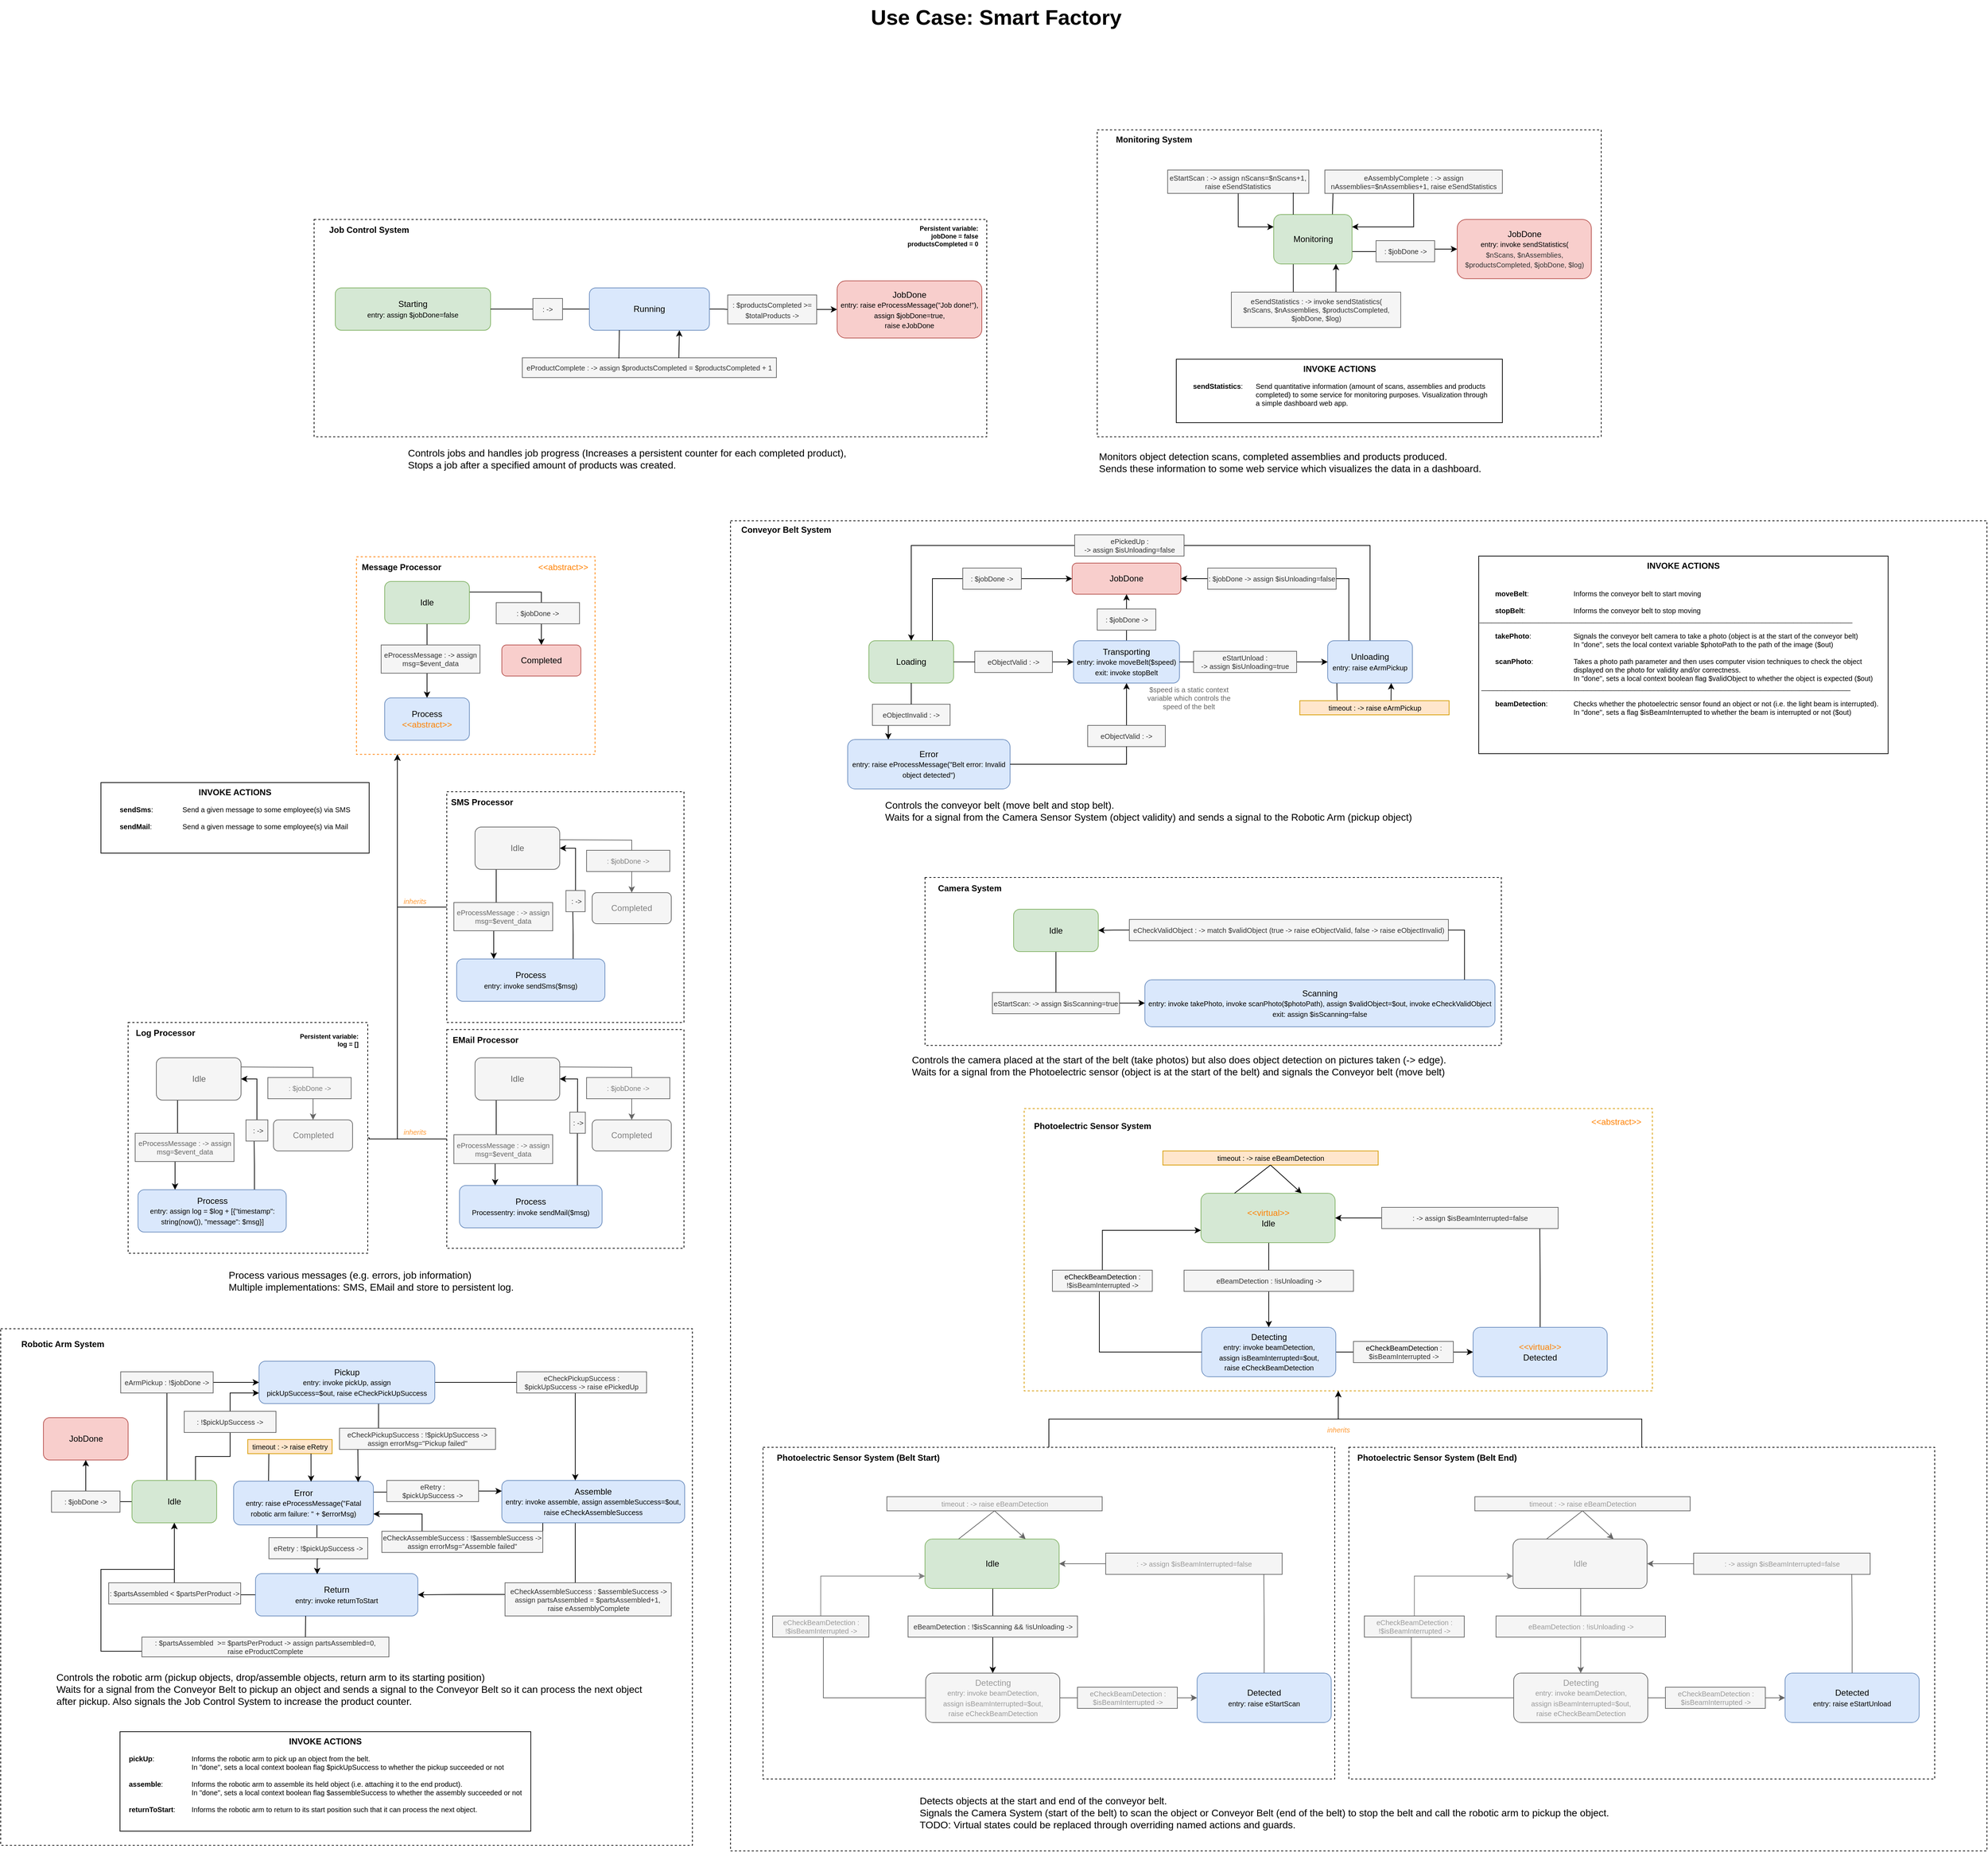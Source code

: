 <mxfile version="24.3.1" type="device">
  <diagram name="Seite-1" id="qgN4DIuqkcKPxwxcaXtQ">
    <mxGraphModel dx="4569" dy="2624" grid="0" gridSize="14" guides="1" tooltips="1" connect="1" arrows="1" fold="1" page="0" pageScale="1" pageWidth="827" pageHeight="1169" math="0" shadow="0">
      <root>
        <mxCell id="0" />
        <mxCell id="1" parent="0" />
        <mxCell id="iC87KrBTf_4nL3Mp_Ujt-133" value="" style="rounded=0;whiteSpace=wrap;html=1;fillColor=none;dashed=1;" parent="1" vertex="1">
          <mxGeometry x="-116" y="-50" width="1780" height="1885" as="geometry" />
        </mxCell>
        <mxCell id="DFq_301YZumUgOEqKcx1-45" value="" style="rounded=0;whiteSpace=wrap;html=1;fillColor=none;dashed=1;" parent="1" vertex="1">
          <mxGeometry x="403.5" y="-604" width="714" height="435" as="geometry" />
        </mxCell>
        <mxCell id="DFq_301YZumUgOEqKcx1-1" value="" style="rounded=0;whiteSpace=wrap;html=1;fillColor=none;dashed=1;" parent="1" vertex="1">
          <mxGeometry x="-1150" y="1095" width="980" height="732" as="geometry" />
        </mxCell>
        <mxCell id="THzzsAqaE4qmmOZxCd68-16" style="edgeStyle=orthogonalEdgeStyle;rounded=0;orthogonalLoop=1;jettySize=auto;html=1;exitX=0;exitY=0.5;exitDx=0;exitDy=0;" parent="1" source="THzzsAqaE4qmmOZxCd68-14" target="DFq_301YZumUgOEqKcx1-4" edge="1">
          <mxGeometry relative="1" as="geometry">
            <mxPoint x="-945" y="1372" as="targetPoint" />
            <Array as="points">
              <mxPoint x="-950" y="1552" />
              <mxPoint x="-1008" y="1552" />
              <mxPoint x="-1008" y="1436" />
              <mxPoint x="-904" y="1436" />
            </Array>
          </mxGeometry>
        </mxCell>
        <mxCell id="j3Z4FJRsEmh2POE5tJ5F-3" style="edgeStyle=orthogonalEdgeStyle;rounded=0;orthogonalLoop=1;jettySize=auto;html=1;exitX=0.5;exitY=1;exitDx=0;exitDy=0;entryX=0.5;entryY=0;entryDx=0;entryDy=0;" parent="1" source="uP3DF6buhUJnaP9XYQKi-205" target="uP3DF6buhUJnaP9XYQKi-206" edge="1">
          <mxGeometry relative="1" as="geometry" />
        </mxCell>
        <mxCell id="DFq_301YZumUgOEqKcx1-67" style="edgeStyle=orthogonalEdgeStyle;rounded=0;orthogonalLoop=1;jettySize=auto;html=1;exitX=0.25;exitY=1;exitDx=0;exitDy=0;endArrow=none;endFill=0;" parent="1" source="DFq_301YZumUgOEqKcx1-47" edge="1">
          <mxGeometry relative="1" as="geometry">
            <mxPoint x="661.5" y="-374" as="targetPoint" />
            <Array as="points">
              <mxPoint x="681.5" y="-374" />
              <mxPoint x="661.5" y="-374" />
            </Array>
          </mxGeometry>
        </mxCell>
        <mxCell id="DFq_301YZumUgOEqKcx1-68" style="edgeStyle=orthogonalEdgeStyle;rounded=0;orthogonalLoop=1;jettySize=auto;html=1;exitX=0.75;exitY=0;exitDx=0;exitDy=0;entryX=0.795;entryY=0.999;entryDx=0;entryDy=0;entryPerimeter=0;" parent="1" source="DFq_301YZumUgOEqKcx1-58" target="DFq_301YZumUgOEqKcx1-47" edge="1">
          <mxGeometry relative="1" as="geometry">
            <Array as="points">
              <mxPoint x="741.5" y="-374" />
            </Array>
          </mxGeometry>
        </mxCell>
        <mxCell id="DFq_301YZumUgOEqKcx1-52" style="edgeStyle=orthogonalEdgeStyle;rounded=0;orthogonalLoop=1;jettySize=auto;html=1;exitX=0.75;exitY=0;exitDx=0;exitDy=0;entryX=0.046;entryY=0.943;entryDx=0;entryDy=0;entryPerimeter=0;endArrow=none;endFill=0;" parent="1" source="DFq_301YZumUgOEqKcx1-47" target="DFq_301YZumUgOEqKcx1-50" edge="1">
          <mxGeometry relative="1" as="geometry" />
        </mxCell>
        <mxCell id="uP3DF6buhUJnaP9XYQKi-203" value="" style="rounded=0;whiteSpace=wrap;html=1;dashed=1;fillColor=none;strokeColor=#FF8000;" parent="1" vertex="1">
          <mxGeometry x="-646" y="1" width="338" height="280" as="geometry" />
        </mxCell>
        <mxCell id="iC87KrBTf_4nL3Mp_Ujt-132" value="" style="rounded=0;whiteSpace=wrap;html=1;fillColor=none;dashed=1;" parent="1" vertex="1">
          <mxGeometry x="159.5" y="455.5" width="816.5" height="238" as="geometry" />
        </mxCell>
        <mxCell id="iC87KrBTf_4nL3Mp_Ujt-57" value="" style="rounded=0;whiteSpace=wrap;html=1;fillColor=none;dashed=1;strokeColor=#d79b00;" parent="1" vertex="1">
          <mxGeometry x="300" y="783" width="890" height="400" as="geometry" />
        </mxCell>
        <mxCell id="P7GP2XHDYyyQ6Vhsqxj1-30" style="edgeStyle=orthogonalEdgeStyle;rounded=0;orthogonalLoop=1;jettySize=auto;html=1;exitX=1;exitY=0.5;exitDx=0;exitDy=0;entryX=0;entryY=0.5;entryDx=0;entryDy=0;" parent="1" source="P7GP2XHDYyyQ6Vhsqxj1-45" target="P7GP2XHDYyyQ6Vhsqxj1-26" edge="1">
          <mxGeometry relative="1" as="geometry" />
        </mxCell>
        <mxCell id="iC87KrBTf_4nL3Mp_Ujt-1" value="Loading" style="rounded=1;whiteSpace=wrap;html=1;fillColor=#d5e8d4;strokeColor=#82b366;" parent="1" vertex="1">
          <mxGeometry x="80" y="120" width="120" height="60" as="geometry" />
        </mxCell>
        <mxCell id="P7GP2XHDYyyQ6Vhsqxj1-27" style="edgeStyle=orthogonalEdgeStyle;rounded=0;orthogonalLoop=1;jettySize=auto;html=1;exitX=0.5;exitY=0;exitDx=0;exitDy=0;entryX=0.5;entryY=1;entryDx=0;entryDy=0;" parent="1" source="iC87KrBTf_4nL3Mp_Ujt-2" target="P7GP2XHDYyyQ6Vhsqxj1-26" edge="1">
          <mxGeometry relative="1" as="geometry" />
        </mxCell>
        <mxCell id="iC87KrBTf_4nL3Mp_Ujt-2" value="Transporting&lt;br&gt;&lt;font style=&quot;font-size: 10px;&quot;&gt;entry: invoke moveBelt($speed)&lt;br&gt;exit: invoke stopBelt&lt;br&gt;&lt;/font&gt;" style="rounded=1;whiteSpace=wrap;html=1;fillColor=#dae8fc;strokeColor=#6c8ebf;" parent="1" vertex="1">
          <mxGeometry x="370" y="120" width="150" height="60" as="geometry" />
        </mxCell>
        <mxCell id="THzzsAqaE4qmmOZxCd68-27" style="edgeStyle=orthogonalEdgeStyle;rounded=0;orthogonalLoop=1;jettySize=auto;html=1;entryX=0.25;entryY=0;entryDx=0;entryDy=0;endArrow=none;endFill=0;" parent="1" target="THzzsAqaE4qmmOZxCd68-26" edge="1">
          <mxGeometry relative="1" as="geometry">
            <mxPoint x="743" y="180" as="sourcePoint" />
          </mxGeometry>
        </mxCell>
        <mxCell id="P7GP2XHDYyyQ6Vhsqxj1-28" style="edgeStyle=orthogonalEdgeStyle;rounded=0;orthogonalLoop=1;jettySize=auto;html=1;exitX=0.5;exitY=0;exitDx=0;exitDy=0;entryX=1;entryY=0.5;entryDx=0;entryDy=0;endArrow=none;endFill=0;" parent="1" source="iC87KrBTf_4nL3Mp_Ujt-3" target="iC87KrBTf_4nL3Mp_Ujt-18" edge="1">
          <mxGeometry relative="1" as="geometry" />
        </mxCell>
        <mxCell id="P7GP2XHDYyyQ6Vhsqxj1-31" style="edgeStyle=orthogonalEdgeStyle;rounded=0;orthogonalLoop=1;jettySize=auto;html=1;exitX=0;exitY=0.5;exitDx=0;exitDy=0;entryX=1;entryY=0.5;entryDx=0;entryDy=0;" parent="1" source="P7GP2XHDYyyQ6Vhsqxj1-43" target="P7GP2XHDYyyQ6Vhsqxj1-26" edge="1">
          <mxGeometry relative="1" as="geometry" />
        </mxCell>
        <mxCell id="iC87KrBTf_4nL3Mp_Ujt-3" value="Unloading&lt;br style=&quot;font-size: 11px;&quot;&gt;&lt;font size=&quot;1&quot;&gt;entry: raise eArmPickup&lt;/font&gt;" style="rounded=1;whiteSpace=wrap;html=1;fillColor=#dae8fc;strokeColor=#6c8ebf;" parent="1" vertex="1">
          <mxGeometry x="730" y="120" width="120" height="60" as="geometry" />
        </mxCell>
        <mxCell id="iC87KrBTf_4nL3Mp_Ujt-7" style="edgeStyle=orthogonalEdgeStyle;rounded=0;orthogonalLoop=1;jettySize=auto;html=1;exitX=1;exitY=0.5;exitDx=0;exitDy=0;" parent="1" source="iC87KrBTf_4nL3Mp_Ujt-4" target="iC87KrBTf_4nL3Mp_Ujt-2" edge="1">
          <mxGeometry relative="1" as="geometry" />
        </mxCell>
        <mxCell id="iC87KrBTf_4nL3Mp_Ujt-4" value="&lt;font style=&quot;font-size: 10px;&quot;&gt;eObjectValid : -&amp;gt;&lt;/font&gt;" style="rounded=0;whiteSpace=wrap;html=1;fillColor=#f5f5f5;fontColor=#333333;strokeColor=#666666;" parent="1" vertex="1">
          <mxGeometry x="230" y="135" width="110" height="30" as="geometry" />
        </mxCell>
        <mxCell id="iC87KrBTf_4nL3Mp_Ujt-8" style="edgeStyle=orthogonalEdgeStyle;rounded=0;orthogonalLoop=1;jettySize=auto;html=1;exitX=1;exitY=0.5;exitDx=0;exitDy=0;entryX=0;entryY=0.5;entryDx=0;entryDy=0;" parent="1" source="iC87KrBTf_4nL3Mp_Ujt-5" target="iC87KrBTf_4nL3Mp_Ujt-3" edge="1">
          <mxGeometry relative="1" as="geometry" />
        </mxCell>
        <mxCell id="iC87KrBTf_4nL3Mp_Ujt-5" value="eStartUnload : &lt;br&gt;-&amp;gt; assign $isUnloading=true" style="rounded=0;whiteSpace=wrap;html=1;fillColor=#f5f5f5;fontColor=#333333;strokeColor=#666666;fontSize=10;" parent="1" vertex="1">
          <mxGeometry x="540" y="135" width="146" height="30" as="geometry" />
        </mxCell>
        <mxCell id="iC87KrBTf_4nL3Mp_Ujt-6" value="" style="endArrow=none;html=1;rounded=0;exitX=1;exitY=0.5;exitDx=0;exitDy=0;entryX=0;entryY=0.5;entryDx=0;entryDy=0;" parent="1" source="iC87KrBTf_4nL3Mp_Ujt-1" target="iC87KrBTf_4nL3Mp_Ujt-4" edge="1">
          <mxGeometry width="50" height="50" relative="1" as="geometry">
            <mxPoint x="390" y="230" as="sourcePoint" />
            <mxPoint x="440" y="180" as="targetPoint" />
          </mxGeometry>
        </mxCell>
        <mxCell id="iC87KrBTf_4nL3Mp_Ujt-9" value="" style="endArrow=none;html=1;rounded=0;entryX=0;entryY=0.5;entryDx=0;entryDy=0;exitX=1;exitY=0.5;exitDx=0;exitDy=0;" parent="1" source="iC87KrBTf_4nL3Mp_Ujt-2" target="iC87KrBTf_4nL3Mp_Ujt-5" edge="1">
          <mxGeometry width="50" height="50" relative="1" as="geometry">
            <mxPoint x="390" y="230" as="sourcePoint" />
            <mxPoint x="440" y="180" as="targetPoint" />
          </mxGeometry>
        </mxCell>
        <mxCell id="iC87KrBTf_4nL3Mp_Ujt-10" value="Error&lt;br&gt;&lt;font style=&quot;font-size: 10px;&quot;&gt;entry: raise eProcessMessage(&quot;Belt error: Invalid object detected&quot;)&lt;br&gt;&lt;/font&gt;" style="rounded=1;whiteSpace=wrap;html=1;fillColor=#dae8fc;strokeColor=#6c8ebf;" parent="1" vertex="1">
          <mxGeometry x="50" y="260" width="230" height="70" as="geometry" />
        </mxCell>
        <mxCell id="iC87KrBTf_4nL3Mp_Ujt-14" style="edgeStyle=orthogonalEdgeStyle;rounded=0;orthogonalLoop=1;jettySize=auto;html=1;exitX=0.5;exitY=1;exitDx=0;exitDy=0;entryX=0.25;entryY=0;entryDx=0;entryDy=0;" parent="1" source="iC87KrBTf_4nL3Mp_Ujt-12" target="iC87KrBTf_4nL3Mp_Ujt-10" edge="1">
          <mxGeometry relative="1" as="geometry" />
        </mxCell>
        <mxCell id="iC87KrBTf_4nL3Mp_Ujt-12" value="&lt;font style=&quot;font-size: 10px;&quot;&gt;eObjectInvalid : -&amp;gt;&lt;/font&gt;" style="rounded=0;whiteSpace=wrap;html=1;fillColor=#f5f5f5;fontColor=#333333;strokeColor=#666666;" parent="1" vertex="1">
          <mxGeometry x="85" y="210" width="110" height="30" as="geometry" />
        </mxCell>
        <mxCell id="iC87KrBTf_4nL3Mp_Ujt-13" value="" style="endArrow=none;html=1;rounded=0;exitX=0.5;exitY=1;exitDx=0;exitDy=0;entryX=0.5;entryY=0;entryDx=0;entryDy=0;" parent="1" source="iC87KrBTf_4nL3Mp_Ujt-1" target="iC87KrBTf_4nL3Mp_Ujt-12" edge="1">
          <mxGeometry width="50" height="50" relative="1" as="geometry">
            <mxPoint x="390" y="330" as="sourcePoint" />
            <mxPoint x="440" y="280" as="targetPoint" />
          </mxGeometry>
        </mxCell>
        <mxCell id="iC87KrBTf_4nL3Mp_Ujt-16" style="edgeStyle=orthogonalEdgeStyle;rounded=0;orthogonalLoop=1;jettySize=auto;html=1;exitX=0.5;exitY=0;exitDx=0;exitDy=0;entryX=0.5;entryY=1;entryDx=0;entryDy=0;" parent="1" source="iC87KrBTf_4nL3Mp_Ujt-15" target="iC87KrBTf_4nL3Mp_Ujt-2" edge="1">
          <mxGeometry relative="1" as="geometry" />
        </mxCell>
        <mxCell id="iC87KrBTf_4nL3Mp_Ujt-15" value="eObjectValid&amp;nbsp;: -&amp;gt;" style="rounded=0;whiteSpace=wrap;html=1;fillColor=#f5f5f5;fontColor=#333333;strokeColor=#666666;fontSize=10;" parent="1" vertex="1">
          <mxGeometry x="390" y="240" width="110" height="30" as="geometry" />
        </mxCell>
        <mxCell id="iC87KrBTf_4nL3Mp_Ujt-17" value="" style="endArrow=none;html=1;rounded=0;exitX=1;exitY=0.5;exitDx=0;exitDy=0;entryX=0.5;entryY=1;entryDx=0;entryDy=0;" parent="1" source="iC87KrBTf_4nL3Mp_Ujt-10" target="iC87KrBTf_4nL3Mp_Ujt-15" edge="1">
          <mxGeometry width="50" height="50" relative="1" as="geometry">
            <mxPoint x="480" y="270" as="sourcePoint" />
            <mxPoint x="530" y="220" as="targetPoint" />
            <Array as="points">
              <mxPoint x="445" y="295" />
            </Array>
          </mxGeometry>
        </mxCell>
        <mxCell id="iC87KrBTf_4nL3Mp_Ujt-20" style="edgeStyle=orthogonalEdgeStyle;rounded=0;orthogonalLoop=1;jettySize=auto;html=1;exitX=0;exitY=0.5;exitDx=0;exitDy=0;entryX=0.5;entryY=0;entryDx=0;entryDy=0;" parent="1" source="iC87KrBTf_4nL3Mp_Ujt-18" target="iC87KrBTf_4nL3Mp_Ujt-1" edge="1">
          <mxGeometry relative="1" as="geometry" />
        </mxCell>
        <mxCell id="iC87KrBTf_4nL3Mp_Ujt-18" value="ePickedUp : &lt;br&gt;-&amp;gt; assign $isUnloading=false" style="rounded=0;whiteSpace=wrap;html=1;fillColor=#f5f5f5;fontColor=#333333;strokeColor=#666666;fontSize=10;" parent="1" vertex="1">
          <mxGeometry x="371.5" y="-30" width="155" height="30" as="geometry" />
        </mxCell>
        <mxCell id="iC87KrBTf_4nL3Mp_Ujt-28" value="&lt;div style=&quot;&quot;&gt;&lt;span style=&quot;background-color: initial;&quot;&gt;&lt;b&gt;INVOKE ACTIONS&lt;/b&gt;&lt;/span&gt;&lt;/div&gt;&lt;div style=&quot;&quot;&gt;&lt;br&gt;&lt;/div&gt;&lt;font style=&quot;font-size: 10px;&quot;&gt;&lt;div style=&quot;text-align: left;&quot;&gt;&lt;span style=&quot;background-color: initial;&quot;&gt;&lt;br&gt;&lt;/span&gt;&lt;/div&gt;&lt;div style=&quot;text-align: left;&quot;&gt;&lt;span style=&quot;background-color: initial;&quot;&gt;&lt;b&gt;&lt;span style=&quot;white-space: pre;&quot;&gt;&#x9;&lt;/span&gt;moveBelt&lt;/b&gt;: &lt;span style=&quot;white-space: pre;&quot;&gt;&#x9;&lt;/span&gt;&lt;span style=&quot;white-space: pre;&quot;&gt;&#x9;&lt;span style=&quot;white-space: pre;&quot;&gt;&#x9;&lt;/span&gt;&lt;/span&gt;Informs the conveyor belt to start moving&lt;br&gt;&lt;br&gt;&lt;/span&gt;&lt;/div&gt;&lt;div style=&quot;text-align: left;&quot;&gt;&lt;span style=&quot;background-color: initial;&quot;&gt;&lt;b&gt;&lt;span style=&quot;white-space: pre;&quot;&gt;&#x9;&lt;/span&gt;stopBelt&lt;/b&gt;: &lt;span style=&quot;white-space: pre;&quot;&gt;&#x9;&lt;/span&gt;&lt;span style=&quot;white-space: pre;&quot;&gt;&#x9;&lt;span style=&quot;white-space: pre;&quot;&gt;&#x9;&lt;/span&gt;&lt;/span&gt;Informs the conveyor belt to stop moving&lt;/span&gt;&lt;/div&gt;&lt;div style=&quot;text-align: left;&quot;&gt;&lt;span style=&quot;background-color: initial;&quot;&gt;_______________________________________________________________________________________________&lt;br&gt;&lt;span style=&quot;white-space: pre;&quot;&gt;&#x9;&lt;/span&gt;&lt;br&gt;&lt;/span&gt;&lt;/div&gt;&lt;div style=&quot;text-align: left;&quot;&gt;&lt;span style=&quot;background-color: initial;&quot;&gt;&lt;b&gt;&lt;span style=&quot;white-space: pre;&quot;&gt;&#x9;&lt;/span&gt;takePhoto&lt;/b&gt;: &lt;span style=&quot;white-space: pre;&quot;&gt;&#x9;&lt;/span&gt;&lt;span style=&quot;white-space: pre;&quot;&gt;&#x9;&lt;span style=&quot;white-space: pre;&quot;&gt;&#x9;&lt;/span&gt;&lt;/span&gt;Signals the conveyor belt camera to take a photo (object is at the start of the conveyor belt)&lt;br&gt;&lt;span style=&quot;white-space: pre;&quot;&gt;&#x9;&lt;/span&gt;&lt;span style=&quot;white-space: pre;&quot;&gt;&#x9;&lt;/span&gt;&lt;span style=&quot;white-space: pre;&quot;&gt;&#x9;&lt;span style=&quot;white-space: pre;&quot;&gt;&#x9;&lt;span style=&quot;white-space: pre;&quot;&gt;&#x9;&lt;span style=&quot;white-space: pre;&quot;&gt;&#x9;&lt;/span&gt;&lt;/span&gt;&lt;/span&gt;I&lt;/span&gt;n &quot;done&quot;, sets the local context variable $photoPath to the path of the image ($out)&lt;br&gt;&lt;br&gt;&lt;/span&gt;&lt;/div&gt;&lt;div style=&quot;text-align: left;&quot;&gt;&lt;span style=&quot;background-color: initial;&quot;&gt;&lt;b&gt;&lt;span style=&quot;white-space: pre;&quot;&gt;&#x9;&lt;/span&gt;scanPhoto&lt;/b&gt;:&lt;span style=&quot;white-space: pre;&quot;&gt;&#x9;&lt;/span&gt;&lt;span style=&quot;white-space: pre;&quot;&gt;&#x9;&lt;span style=&quot;white-space: pre;&quot;&gt;&#x9;&lt;/span&gt;&lt;/span&gt;Takes a photo path parameter and then uses computer vision techniques to check the object &lt;span style=&quot;white-space: pre;&quot;&gt;&#x9;&lt;/span&gt;&lt;span style=&quot;white-space: pre;&quot;&gt;&#x9;&lt;/span&gt;&lt;span style=&quot;white-space: pre;&quot;&gt;&#x9;&lt;/span&gt;&lt;span style=&quot;white-space: pre;&quot;&gt;&#x9;&lt;/span&gt;&lt;span style=&quot;white-space: pre;&quot;&gt;&#x9;&lt;/span&gt;&lt;span style=&quot;white-space: pre;&quot;&gt;&#x9;&lt;/span&gt;displayed on the photo for validity and/or correctness.&lt;br&gt;&lt;span style=&quot;white-space: pre;&quot;&gt;&#x9;&lt;/span&gt;&lt;span style=&quot;white-space: pre;&quot;&gt;&#x9;&lt;/span&gt;&lt;span style=&quot;white-space: pre;&quot;&gt;&#x9;&lt;/span&gt;&lt;span style=&quot;white-space: pre;&quot;&gt;&#x9;&lt;/span&gt;&lt;span style=&quot;white-space: pre;&quot;&gt;&#x9;&lt;/span&gt;&lt;span style=&quot;white-space: pre;&quot;&gt;&#x9;&lt;/span&gt;In &quot;done&quot;, sets a local context boolean flag $validObject to whether the object is expected ($out)&lt;br&gt;&lt;/span&gt;&lt;/div&gt;&lt;div style=&quot;text-align: left;&quot;&gt;&lt;span style=&quot;background-color: initial;&quot;&gt;&amp;nbsp;______________________________________________________________________________________________&lt;/span&gt;&lt;/div&gt;&lt;div style=&quot;text-align: left;&quot;&gt;&lt;span style=&quot;background-color: initial;&quot;&gt;&lt;br&gt;&lt;/span&gt;&lt;/div&gt;&lt;div style=&quot;text-align: left;&quot;&gt;&lt;b&gt;&lt;span style=&quot;white-space: pre;&quot;&gt;&#x9;&lt;/span&gt;beamDetection&lt;/b&gt;:&lt;span style=&quot;white-space: pre;&quot;&gt;&#x9;&lt;span style=&quot;white-space: pre;&quot;&gt;&#x9;&lt;/span&gt;&lt;/span&gt;Checks whether the photoelectric sensor found an object or not (i.e. the light beam is interrupted).&lt;br&gt;&lt;span style=&quot;white-space: pre;&quot;&gt;&#x9;&lt;/span&gt;&lt;span style=&quot;white-space: pre;&quot;&gt;&#x9;&lt;/span&gt;&lt;span style=&quot;white-space: pre;&quot;&gt;&#x9;&lt;/span&gt;&lt;span style=&quot;white-space: pre;&quot;&gt;&#x9;&lt;span style=&quot;white-space: pre;&quot;&gt;&#x9;&lt;span style=&quot;white-space: pre;&quot;&gt;&#x9;&lt;/span&gt;&lt;/span&gt;&lt;/span&gt;In &quot;done&quot;, sets a flag $isBeamInterrupted to whether the beam is interrupted or not ($out)&amp;nbsp;&lt;br&gt;&lt;br&gt;&lt;/div&gt;&lt;/font&gt;" style="rounded=0;whiteSpace=wrap;html=1;verticalAlign=top;" parent="1" vertex="1">
          <mxGeometry x="944" width="580" height="280" as="geometry" />
        </mxCell>
        <mxCell id="iC87KrBTf_4nL3Mp_Ujt-32" style="edgeStyle=orthogonalEdgeStyle;rounded=0;orthogonalLoop=1;jettySize=auto;html=1;exitX=0.5;exitY=1;exitDx=0;exitDy=0;endArrow=none;endFill=0;" parent="1" edge="1">
          <mxGeometry relative="1" as="geometry">
            <mxPoint x="217" y="485" as="sourcePoint" />
          </mxGeometry>
        </mxCell>
        <mxCell id="iC87KrBTf_4nL3Mp_Ujt-59" value="Photoelectric Sensor System" style="text;html=1;strokeColor=none;fillColor=none;align=center;verticalAlign=middle;whiteSpace=wrap;rounded=0;fontStyle=1" parent="1" vertex="1">
          <mxGeometry x="309" y="793" width="176" height="30" as="geometry" />
        </mxCell>
        <mxCell id="iC87KrBTf_4nL3Mp_Ujt-78" value="Camera System" style="text;html=1;strokeColor=none;fillColor=none;align=center;verticalAlign=middle;whiteSpace=wrap;rounded=0;fontStyle=1" parent="1" vertex="1">
          <mxGeometry x="159.5" y="455.5" width="125.5" height="30" as="geometry" />
        </mxCell>
        <mxCell id="iC87KrBTf_4nL3Mp_Ujt-81" value="Conveyor Belt System" style="text;html=1;strokeColor=none;fillColor=none;align=center;verticalAlign=middle;whiteSpace=wrap;rounded=0;fontStyle=1" parent="1" vertex="1">
          <mxGeometry x="-125" y="-52" width="176" height="30" as="geometry" />
        </mxCell>
        <mxCell id="iC87KrBTf_4nL3Mp_Ujt-120" style="edgeStyle=orthogonalEdgeStyle;rounded=0;orthogonalLoop=1;jettySize=auto;html=1;exitX=0.5;exitY=0;exitDx=0;exitDy=0;entryX=0.5;entryY=1;entryDx=0;entryDy=0;" parent="1" source="iC87KrBTf_4nL3Mp_Ujt-83" target="iC87KrBTf_4nL3Mp_Ujt-57" edge="1">
          <mxGeometry relative="1" as="geometry" />
        </mxCell>
        <mxCell id="iC87KrBTf_4nL3Mp_Ujt-83" value="" style="rounded=0;whiteSpace=wrap;html=1;fillColor=none;dashed=1;" parent="1" vertex="1">
          <mxGeometry x="-70" y="1263" width="810" height="470" as="geometry" />
        </mxCell>
        <mxCell id="iC87KrBTf_4nL3Mp_Ujt-92" value="Photoelectric Sensor System (Belt Start)" style="text;html=1;strokeColor=none;fillColor=none;align=center;verticalAlign=middle;whiteSpace=wrap;rounded=0;fontStyle=1" parent="1" vertex="1">
          <mxGeometry x="-60" y="1263" width="250" height="30" as="geometry" />
        </mxCell>
        <mxCell id="iC87KrBTf_4nL3Mp_Ujt-121" style="edgeStyle=orthogonalEdgeStyle;rounded=0;orthogonalLoop=1;jettySize=auto;html=1;exitX=0.5;exitY=0;exitDx=0;exitDy=0;entryX=0.5;entryY=1;entryDx=0;entryDy=0;" parent="1" source="iC87KrBTf_4nL3Mp_Ujt-111" target="iC87KrBTf_4nL3Mp_Ujt-57" edge="1">
          <mxGeometry relative="1" as="geometry" />
        </mxCell>
        <mxCell id="iC87KrBTf_4nL3Mp_Ujt-111" value="" style="rounded=0;whiteSpace=wrap;html=1;fillColor=none;dashed=1;" parent="1" vertex="1">
          <mxGeometry x="760" y="1263" width="830" height="470" as="geometry" />
        </mxCell>
        <mxCell id="iC87KrBTf_4nL3Mp_Ujt-119" value="Photoelectric Sensor System (Belt End)" style="text;html=1;strokeColor=none;fillColor=none;align=center;verticalAlign=middle;whiteSpace=wrap;rounded=0;fontStyle=1" parent="1" vertex="1">
          <mxGeometry x="760" y="1263" width="250" height="30" as="geometry" />
        </mxCell>
        <mxCell id="iC87KrBTf_4nL3Mp_Ujt-124" value="Scanning&lt;br&gt;&lt;font style=&quot;font-size: 10px;&quot;&gt;entry: invoke takePhoto, invoke scanPhoto($photoPath), assign $validObject=$out, invoke&amp;nbsp;eCheckValidObject&lt;br&gt;exit: assign $isScanning=false&lt;br&gt;&lt;/font&gt;" style="rounded=1;whiteSpace=wrap;html=1;fillColor=#dae8fc;strokeColor=#6c8ebf;" parent="1" vertex="1">
          <mxGeometry x="471" y="600.5" width="496" height="66.5" as="geometry" />
        </mxCell>
        <mxCell id="Nu2D_vE6oqNDNyLhwKVZ-12" style="edgeStyle=orthogonalEdgeStyle;rounded=0;orthogonalLoop=1;jettySize=auto;html=1;exitX=0.5;exitY=1;exitDx=0;exitDy=0;entryX=0.5;entryY=0;entryDx=0;entryDy=0;endArrow=none;endFill=0;" parent="1" source="iC87KrBTf_4nL3Mp_Ujt-125" target="iC87KrBTf_4nL3Mp_Ujt-127" edge="1">
          <mxGeometry relative="1" as="geometry" />
        </mxCell>
        <mxCell id="iC87KrBTf_4nL3Mp_Ujt-125" value="Idle" style="rounded=1;whiteSpace=wrap;html=1;fillColor=#d5e8d4;strokeColor=#82b366;" parent="1" vertex="1">
          <mxGeometry x="285" y="500.5" width="120" height="60" as="geometry" />
        </mxCell>
        <mxCell id="iC87KrBTf_4nL3Mp_Ujt-126" style="edgeStyle=orthogonalEdgeStyle;rounded=0;orthogonalLoop=1;jettySize=auto;html=1;exitX=1;exitY=0.5;exitDx=0;exitDy=0;entryX=0;entryY=0.5;entryDx=0;entryDy=0;" parent="1" source="iC87KrBTf_4nL3Mp_Ujt-127" target="iC87KrBTf_4nL3Mp_Ujt-124" edge="1">
          <mxGeometry relative="1" as="geometry" />
        </mxCell>
        <mxCell id="iC87KrBTf_4nL3Mp_Ujt-127" value="eStartScan: -&amp;gt; assign $isScanning=true" style="rounded=0;whiteSpace=wrap;html=1;fillColor=#f5f5f5;fontColor=#333333;strokeColor=#666666;fontSize=10;" parent="1" vertex="1">
          <mxGeometry x="255" y="618.5" width="180" height="30" as="geometry" />
        </mxCell>
        <mxCell id="Y43TJXsY-5Alh3OPnLsb-3" style="edgeStyle=orthogonalEdgeStyle;rounded=0;orthogonalLoop=1;jettySize=auto;html=1;exitX=0;exitY=0.5;exitDx=0;exitDy=0;entryX=1;entryY=0.5;entryDx=0;entryDy=0;" edge="1" parent="1" source="iC87KrBTf_4nL3Mp_Ujt-131" target="iC87KrBTf_4nL3Mp_Ujt-125">
          <mxGeometry relative="1" as="geometry" />
        </mxCell>
        <mxCell id="iC87KrBTf_4nL3Mp_Ujt-131" value="&lt;span style=&quot;&quot;&gt;eCheckValidObject&amp;nbsp;&lt;/span&gt;: -&amp;gt; match $validObject (true -&amp;gt; raise eObjectValid, false -&amp;gt; raise eObjectInvalid)" style="rounded=0;whiteSpace=wrap;html=1;fillColor=#f5f5f5;fontColor=#333333;strokeColor=#666666;fontSize=10;" parent="1" vertex="1">
          <mxGeometry x="449" y="515" width="452" height="30" as="geometry" />
        </mxCell>
        <mxCell id="iC87KrBTf_4nL3Mp_Ujt-134" value="inherits" style="text;html=1;strokeColor=none;fillColor=none;align=center;verticalAlign=middle;whiteSpace=wrap;rounded=0;fontStyle=2;fontColor=#FF9933;fontSize=10;" parent="1" vertex="1">
          <mxGeometry x="690.5" y="1223" width="109" height="30" as="geometry" />
        </mxCell>
        <mxCell id="Nu2D_vE6oqNDNyLhwKVZ-47" value="$speed is a static context variable which controls the speed of the belt" style="text;html=1;strokeColor=none;fillColor=none;align=center;verticalAlign=middle;whiteSpace=wrap;rounded=0;fontSize=10;fontColor=#666666;" parent="1" vertex="1">
          <mxGeometry x="467" y="182" width="133" height="38" as="geometry" />
        </mxCell>
        <mxCell id="uP3DF6buhUJnaP9XYQKi-94" style="edgeStyle=orthogonalEdgeStyle;rounded=0;orthogonalLoop=1;jettySize=auto;html=1;exitX=0.5;exitY=1;exitDx=0;exitDy=0;entryX=0.5;entryY=0;entryDx=0;entryDy=0;endArrow=none;endFill=0;" parent="1" source="uP3DF6buhUJnaP9XYQKi-95" target="uP3DF6buhUJnaP9XYQKi-104" edge="1">
          <mxGeometry relative="1" as="geometry" />
        </mxCell>
        <mxCell id="uP3DF6buhUJnaP9XYQKi-95" value="Idle" style="rounded=1;whiteSpace=wrap;html=1;fillColor=#d5e8d4;strokeColor=#82b366;" parent="1" vertex="1">
          <mxGeometry x="159.5" y="1393" width="190" height="70" as="geometry" />
        </mxCell>
        <mxCell id="uP3DF6buhUJnaP9XYQKi-96" value="&lt;font size=&quot;1&quot;&gt;timeout : -&amp;gt; raise eBeamDetection&lt;/font&gt;" style="rounded=0;whiteSpace=wrap;html=1;fillColor=#f5f5f5;strokeColor=#666666;fontColor=#999999;" parent="1" vertex="1">
          <mxGeometry x="105.5" y="1333" width="305" height="20" as="geometry" />
        </mxCell>
        <mxCell id="uP3DF6buhUJnaP9XYQKi-97" value="" style="endArrow=none;html=1;rounded=0;exitX=0.25;exitY=0;exitDx=0;exitDy=0;entryX=0.5;entryY=1;entryDx=0;entryDy=0;fillColor=#f5f5f5;strokeColor=#666666;" parent="1" source="uP3DF6buhUJnaP9XYQKi-95" target="uP3DF6buhUJnaP9XYQKi-96" edge="1">
          <mxGeometry width="50" height="50" relative="1" as="geometry">
            <mxPoint x="495.5" y="1243" as="sourcePoint" />
            <mxPoint x="545.5" y="1193" as="targetPoint" />
          </mxGeometry>
        </mxCell>
        <mxCell id="uP3DF6buhUJnaP9XYQKi-98" value="" style="endArrow=classic;html=1;rounded=0;exitX=0.5;exitY=1;exitDx=0;exitDy=0;entryX=0.75;entryY=0;entryDx=0;entryDy=0;fillColor=#f5f5f5;strokeColor=#666666;" parent="1" source="uP3DF6buhUJnaP9XYQKi-96" target="uP3DF6buhUJnaP9XYQKi-95" edge="1">
          <mxGeometry width="50" height="50" relative="1" as="geometry">
            <mxPoint x="495.5" y="1243" as="sourcePoint" />
            <mxPoint x="545.5" y="1193" as="targetPoint" />
          </mxGeometry>
        </mxCell>
        <mxCell id="uP3DF6buhUJnaP9XYQKi-99" style="edgeStyle=orthogonalEdgeStyle;rounded=0;orthogonalLoop=1;jettySize=auto;html=1;exitX=1;exitY=0.5;exitDx=0;exitDy=0;entryX=0;entryY=0.5;entryDx=0;entryDy=0;fillColor=#f5f5f5;strokeColor=#666666;" parent="1" source="uP3DF6buhUJnaP9XYQKi-102" target="uP3DF6buhUJnaP9XYQKi-106" edge="1">
          <mxGeometry relative="1" as="geometry" />
        </mxCell>
        <mxCell id="uP3DF6buhUJnaP9XYQKi-100" value="" style="edgeStyle=orthogonalEdgeStyle;rounded=0;orthogonalLoop=1;jettySize=auto;html=1;endArrow=none;endFill=0;fillColor=#f5f5f5;strokeColor=#666666;" parent="1" source="uP3DF6buhUJnaP9XYQKi-102" target="uP3DF6buhUJnaP9XYQKi-109" edge="1">
          <mxGeometry relative="1" as="geometry" />
        </mxCell>
        <mxCell id="uP3DF6buhUJnaP9XYQKi-102" value="Detecting&lt;br&gt;&lt;font style=&quot;font-size: 10px;&quot;&gt;entry:&amp;nbsp;invoke beamDetection,&lt;br&gt;assign isBeamInterrupted=$out,&lt;/font&gt;&lt;div&gt;&lt;font style=&quot;font-size: 10px;&quot;&gt;raise&amp;nbsp;eCheckBeamDetection&lt;/font&gt;&lt;/div&gt;" style="rounded=1;whiteSpace=wrap;html=1;fillColor=#f5f5f5;strokeColor=#666666;fontColor=#999999;" parent="1" vertex="1">
          <mxGeometry x="160.5" y="1583" width="190" height="70" as="geometry" />
        </mxCell>
        <mxCell id="uP3DF6buhUJnaP9XYQKi-103" style="edgeStyle=orthogonalEdgeStyle;rounded=0;orthogonalLoop=1;jettySize=auto;html=1;exitX=0.5;exitY=1;exitDx=0;exitDy=0;entryX=0.5;entryY=0;entryDx=0;entryDy=0;" parent="1" source="uP3DF6buhUJnaP9XYQKi-104" target="uP3DF6buhUJnaP9XYQKi-102" edge="1">
          <mxGeometry relative="1" as="geometry" />
        </mxCell>
        <mxCell id="uP3DF6buhUJnaP9XYQKi-104" value="eBeamDetection :&amp;nbsp;!$isScanning &amp;amp;&amp;amp; !isUnloading -&amp;gt;" style="rounded=0;whiteSpace=wrap;html=1;fillColor=#f5f5f5;fontColor=#333333;strokeColor=#666666;fontSize=10;" parent="1" vertex="1">
          <mxGeometry x="135.5" y="1502" width="240" height="30" as="geometry" />
        </mxCell>
        <mxCell id="uP3DF6buhUJnaP9XYQKi-105" style="edgeStyle=orthogonalEdgeStyle;rounded=0;orthogonalLoop=1;jettySize=auto;html=1;exitX=0.5;exitY=0;exitDx=0;exitDy=0;entryX=0.896;entryY=0.941;entryDx=0;entryDy=0;endArrow=none;endFill=0;entryPerimeter=0;fillColor=#f5f5f5;strokeColor=#666666;fontColor=#999999;" parent="1" source="uP3DF6buhUJnaP9XYQKi-106" target="uP3DF6buhUJnaP9XYQKi-108" edge="1">
          <mxGeometry relative="1" as="geometry" />
        </mxCell>
        <mxCell id="uP3DF6buhUJnaP9XYQKi-106" value="Detected&lt;br&gt;&lt;font style=&quot;font-size: 10px;&quot;&gt;entry: raise eStartScan&lt;/font&gt;" style="rounded=1;whiteSpace=wrap;html=1;fillColor=#dae8fc;strokeColor=#6c8ebf;" parent="1" vertex="1">
          <mxGeometry x="545" y="1583" width="190" height="70" as="geometry" />
        </mxCell>
        <mxCell id="uP3DF6buhUJnaP9XYQKi-107" style="edgeStyle=orthogonalEdgeStyle;rounded=0;orthogonalLoop=1;jettySize=auto;html=1;exitX=0;exitY=0.5;exitDx=0;exitDy=0;entryX=1;entryY=0.5;entryDx=0;entryDy=0;fillColor=#f5f5f5;strokeColor=#666666;fontColor=#999999;" parent="1" source="uP3DF6buhUJnaP9XYQKi-108" target="uP3DF6buhUJnaP9XYQKi-95" edge="1">
          <mxGeometry relative="1" as="geometry" />
        </mxCell>
        <mxCell id="uP3DF6buhUJnaP9XYQKi-108" value=": -&amp;gt; assign $isBeamInterrupted=false" style="rounded=0;whiteSpace=wrap;html=1;fillColor=#f5f5f5;fontColor=#999999;strokeColor=#666666;fontSize=10;" parent="1" vertex="1">
          <mxGeometry x="415.5" y="1413" width="250" height="30" as="geometry" />
        </mxCell>
        <mxCell id="uP3DF6buhUJnaP9XYQKi-109" value="eCheckBeamDetection : $isBeamInterrupted -&amp;gt;" style="rounded=0;whiteSpace=wrap;html=1;fillColor=#f5f5f5;fontColor=#999999;strokeColor=#666666;fontSize=10;" parent="1" vertex="1">
          <mxGeometry x="375.5" y="1603" width="141.5" height="30" as="geometry" />
        </mxCell>
        <mxCell id="uP3DF6buhUJnaP9XYQKi-110" value="" style="edgeStyle=orthogonalEdgeStyle;rounded=0;orthogonalLoop=1;jettySize=auto;html=1;exitX=0;exitY=0.5;exitDx=0;exitDy=0;endArrow=none;endFill=0;fillColor=#f5f5f5;strokeColor=#666666;fontColor=#999999;" parent="1" source="uP3DF6buhUJnaP9XYQKi-102" target="uP3DF6buhUJnaP9XYQKi-111" edge="1">
          <mxGeometry relative="1" as="geometry">
            <mxPoint x="159.5" y="1428" as="targetPoint" />
            <mxPoint x="160.5" y="1618" as="sourcePoint" />
            <Array as="points">
              <mxPoint x="15.5" y="1618" />
            </Array>
          </mxGeometry>
        </mxCell>
        <mxCell id="P7GP2XHDYyyQ6Vhsqxj1-34" style="edgeStyle=orthogonalEdgeStyle;rounded=0;orthogonalLoop=1;jettySize=auto;html=1;exitX=0.5;exitY=0;exitDx=0;exitDy=0;entryX=0;entryY=0.75;entryDx=0;entryDy=0;fillColor=#f5f5f5;strokeColor=#808080;" parent="1" source="uP3DF6buhUJnaP9XYQKi-111" target="uP3DF6buhUJnaP9XYQKi-95" edge="1">
          <mxGeometry relative="1" as="geometry" />
        </mxCell>
        <mxCell id="uP3DF6buhUJnaP9XYQKi-111" value="eCheckBeamDetection : !$isBeamInterrupted -&amp;gt;" style="rounded=0;whiteSpace=wrap;html=1;fillColor=#f5f5f5;fontColor=#999999;strokeColor=#666666;fontSize=10;" parent="1" vertex="1">
          <mxGeometry x="-56.5" y="1502" width="136.5" height="30" as="geometry" />
        </mxCell>
        <mxCell id="uP3DF6buhUJnaP9XYQKi-130" style="edgeStyle=orthogonalEdgeStyle;rounded=0;orthogonalLoop=1;jettySize=auto;html=1;exitX=0.5;exitY=1;exitDx=0;exitDy=0;entryX=0.5;entryY=0;entryDx=0;entryDy=0;endArrow=none;endFill=0;fillColor=#f5f5f5;strokeColor=#666666;" parent="1" source="uP3DF6buhUJnaP9XYQKi-131" target="uP3DF6buhUJnaP9XYQKi-140" edge="1">
          <mxGeometry relative="1" as="geometry" />
        </mxCell>
        <mxCell id="uP3DF6buhUJnaP9XYQKi-131" value="Idle" style="rounded=1;whiteSpace=wrap;html=1;fillColor=#f5f5f5;strokeColor=#666666;fontColor=#999999;" parent="1" vertex="1">
          <mxGeometry x="992.5" y="1393" width="190" height="70" as="geometry" />
        </mxCell>
        <mxCell id="uP3DF6buhUJnaP9XYQKi-132" value="&lt;font size=&quot;1&quot;&gt;timeout : -&amp;gt; raise eBeamDetection&lt;/font&gt;" style="rounded=0;whiteSpace=wrap;html=1;fillColor=#f5f5f5;strokeColor=#666666;fontColor=#999999;" parent="1" vertex="1">
          <mxGeometry x="938.5" y="1333" width="305" height="20" as="geometry" />
        </mxCell>
        <mxCell id="uP3DF6buhUJnaP9XYQKi-133" value="" style="endArrow=none;html=1;rounded=0;exitX=0.25;exitY=0;exitDx=0;exitDy=0;entryX=0.5;entryY=1;entryDx=0;entryDy=0;fillColor=#f5f5f5;strokeColor=#666666;" parent="1" source="uP3DF6buhUJnaP9XYQKi-131" target="uP3DF6buhUJnaP9XYQKi-132" edge="1">
          <mxGeometry width="50" height="50" relative="1" as="geometry">
            <mxPoint x="1328.5" y="1243" as="sourcePoint" />
            <mxPoint x="1378.5" y="1193" as="targetPoint" />
          </mxGeometry>
        </mxCell>
        <mxCell id="uP3DF6buhUJnaP9XYQKi-134" value="" style="endArrow=classic;html=1;rounded=0;exitX=0.5;exitY=1;exitDx=0;exitDy=0;entryX=0.75;entryY=0;entryDx=0;entryDy=0;fillColor=#f5f5f5;strokeColor=#666666;" parent="1" source="uP3DF6buhUJnaP9XYQKi-132" target="uP3DF6buhUJnaP9XYQKi-131" edge="1">
          <mxGeometry width="50" height="50" relative="1" as="geometry">
            <mxPoint x="1328.5" y="1243" as="sourcePoint" />
            <mxPoint x="1378.5" y="1193" as="targetPoint" />
          </mxGeometry>
        </mxCell>
        <mxCell id="uP3DF6buhUJnaP9XYQKi-135" style="edgeStyle=orthogonalEdgeStyle;rounded=0;orthogonalLoop=1;jettySize=auto;html=1;exitX=1;exitY=0.5;exitDx=0;exitDy=0;entryX=0;entryY=0.5;entryDx=0;entryDy=0;fillColor=#f5f5f5;strokeColor=#666666;" parent="1" source="uP3DF6buhUJnaP9XYQKi-138" target="uP3DF6buhUJnaP9XYQKi-142" edge="1">
          <mxGeometry relative="1" as="geometry" />
        </mxCell>
        <mxCell id="uP3DF6buhUJnaP9XYQKi-136" value="" style="edgeStyle=orthogonalEdgeStyle;rounded=0;orthogonalLoop=1;jettySize=auto;html=1;endArrow=none;endFill=0;fillColor=#f5f5f5;strokeColor=#666666;" parent="1" source="uP3DF6buhUJnaP9XYQKi-138" target="uP3DF6buhUJnaP9XYQKi-145" edge="1">
          <mxGeometry relative="1" as="geometry" />
        </mxCell>
        <mxCell id="uP3DF6buhUJnaP9XYQKi-138" value="Detecting&lt;br&gt;&lt;font style=&quot;font-size: 10px;&quot;&gt;entry:&amp;nbsp;invoke beamDetection,&lt;br&gt;assign isBeamInterrupted=$out,&lt;/font&gt;&lt;div&gt;&lt;font style=&quot;font-size: 10px;&quot;&gt;raise&amp;nbsp;eCheckBeamDetection&lt;/font&gt;&lt;/div&gt;" style="rounded=1;whiteSpace=wrap;html=1;fillColor=#f5f5f5;strokeColor=#666666;fontColor=#999999;" parent="1" vertex="1">
          <mxGeometry x="993.5" y="1583" width="190" height="70" as="geometry" />
        </mxCell>
        <mxCell id="uP3DF6buhUJnaP9XYQKi-139" style="edgeStyle=orthogonalEdgeStyle;rounded=0;orthogonalLoop=1;jettySize=auto;html=1;exitX=0.5;exitY=1;exitDx=0;exitDy=0;entryX=0.5;entryY=0;entryDx=0;entryDy=0;fillColor=#f5f5f5;strokeColor=#666666;" parent="1" source="uP3DF6buhUJnaP9XYQKi-140" target="uP3DF6buhUJnaP9XYQKi-138" edge="1">
          <mxGeometry relative="1" as="geometry" />
        </mxCell>
        <mxCell id="uP3DF6buhUJnaP9XYQKi-140" value="eBeamDetection : !isUnloading -&amp;gt;" style="rounded=0;whiteSpace=wrap;html=1;fillColor=#f5f5f5;fontColor=#999999;strokeColor=#666666;fontSize=10;" parent="1" vertex="1">
          <mxGeometry x="968.5" y="1502" width="240" height="30" as="geometry" />
        </mxCell>
        <mxCell id="uP3DF6buhUJnaP9XYQKi-141" style="edgeStyle=orthogonalEdgeStyle;rounded=0;orthogonalLoop=1;jettySize=auto;html=1;exitX=0.5;exitY=0;exitDx=0;exitDy=0;entryX=0.896;entryY=0.941;entryDx=0;entryDy=0;endArrow=none;endFill=0;entryPerimeter=0;fillColor=#f5f5f5;strokeColor=#666666;fontColor=#999999;" parent="1" source="uP3DF6buhUJnaP9XYQKi-142" target="uP3DF6buhUJnaP9XYQKi-144" edge="1">
          <mxGeometry relative="1" as="geometry" />
        </mxCell>
        <mxCell id="uP3DF6buhUJnaP9XYQKi-142" value="Detected&lt;br&gt;&lt;font style=&quot;font-size: 10px;&quot;&gt;entry: raise eStartUnload&lt;/font&gt;" style="rounded=1;whiteSpace=wrap;html=1;fillColor=#dae8fc;strokeColor=#6c8ebf;" parent="1" vertex="1">
          <mxGeometry x="1378" y="1583" width="190" height="70" as="geometry" />
        </mxCell>
        <mxCell id="uP3DF6buhUJnaP9XYQKi-143" style="edgeStyle=orthogonalEdgeStyle;rounded=0;orthogonalLoop=1;jettySize=auto;html=1;exitX=0;exitY=0.5;exitDx=0;exitDy=0;entryX=1;entryY=0.5;entryDx=0;entryDy=0;fillColor=#f5f5f5;strokeColor=#666666;" parent="1" source="uP3DF6buhUJnaP9XYQKi-144" target="uP3DF6buhUJnaP9XYQKi-131" edge="1">
          <mxGeometry relative="1" as="geometry" />
        </mxCell>
        <mxCell id="uP3DF6buhUJnaP9XYQKi-144" value=": -&amp;gt; assign $isBeamInterrupted=false" style="rounded=0;whiteSpace=wrap;html=1;fillColor=#f5f5f5;fontColor=#999999;strokeColor=#666666;fontSize=10;" parent="1" vertex="1">
          <mxGeometry x="1248.5" y="1413" width="250" height="30" as="geometry" />
        </mxCell>
        <mxCell id="uP3DF6buhUJnaP9XYQKi-145" value="eCheckBeamDetection : $isBeamInterrupted -&amp;gt;" style="rounded=0;whiteSpace=wrap;html=1;fillColor=#f5f5f5;fontColor=#999999;strokeColor=#666666;fontSize=10;" parent="1" vertex="1">
          <mxGeometry x="1208.5" y="1603" width="141.5" height="30" as="geometry" />
        </mxCell>
        <mxCell id="uP3DF6buhUJnaP9XYQKi-146" value="" style="edgeStyle=orthogonalEdgeStyle;rounded=0;orthogonalLoop=1;jettySize=auto;html=1;exitX=0;exitY=0.5;exitDx=0;exitDy=0;endArrow=none;endFill=0;fillColor=#f5f5f5;strokeColor=#666666;fontColor=#999999;" parent="1" source="uP3DF6buhUJnaP9XYQKi-138" target="uP3DF6buhUJnaP9XYQKi-147" edge="1">
          <mxGeometry relative="1" as="geometry">
            <mxPoint x="992.5" y="1428" as="targetPoint" />
            <mxPoint x="993.5" y="1618" as="sourcePoint" />
            <Array as="points">
              <mxPoint x="848.5" y="1618" />
            </Array>
          </mxGeometry>
        </mxCell>
        <mxCell id="P7GP2XHDYyyQ6Vhsqxj1-33" style="edgeStyle=orthogonalEdgeStyle;rounded=0;orthogonalLoop=1;jettySize=auto;html=1;exitX=0.5;exitY=0;exitDx=0;exitDy=0;entryX=0;entryY=0.75;entryDx=0;entryDy=0;fillColor=#f5f5f5;strokeColor=#808080;" parent="1" source="uP3DF6buhUJnaP9XYQKi-147" target="uP3DF6buhUJnaP9XYQKi-131" edge="1">
          <mxGeometry relative="1" as="geometry" />
        </mxCell>
        <mxCell id="uP3DF6buhUJnaP9XYQKi-147" value="eCheckBeamDetection : !$isBeamInterrupted -&amp;gt;" style="rounded=0;whiteSpace=wrap;html=1;fillColor=#f5f5f5;fontColor=#999999;strokeColor=#666666;fontSize=10;" parent="1" vertex="1">
          <mxGeometry x="782" y="1502" width="141.5" height="30" as="geometry" />
        </mxCell>
        <mxCell id="uP3DF6buhUJnaP9XYQKi-185" style="edgeStyle=orthogonalEdgeStyle;rounded=0;orthogonalLoop=1;jettySize=auto;html=1;exitX=0.5;exitY=1;exitDx=0;exitDy=0;entryX=0.5;entryY=0;entryDx=0;entryDy=0;endArrow=none;endFill=0;" parent="1" source="uP3DF6buhUJnaP9XYQKi-186" target="uP3DF6buhUJnaP9XYQKi-195" edge="1">
          <mxGeometry relative="1" as="geometry" />
        </mxCell>
        <mxCell id="uP3DF6buhUJnaP9XYQKi-186" value="&lt;font color=&quot;#ff8000&quot;&gt;&amp;lt;&amp;lt;virtual&amp;gt;&amp;gt;&lt;/font&gt;&lt;br&gt;Idle" style="rounded=1;whiteSpace=wrap;html=1;fillColor=#d5e8d4;strokeColor=#82b366;" parent="1" vertex="1">
          <mxGeometry x="550.5" y="903" width="190" height="70" as="geometry" />
        </mxCell>
        <mxCell id="uP3DF6buhUJnaP9XYQKi-187" value="&lt;font size=&quot;1&quot;&gt;timeout : -&amp;gt; raise eBeamDetection&lt;/font&gt;" style="rounded=0;whiteSpace=wrap;html=1;fillColor=#ffe6cc;strokeColor=#d79b00;" parent="1" vertex="1">
          <mxGeometry x="496.5" y="843" width="305" height="20" as="geometry" />
        </mxCell>
        <mxCell id="uP3DF6buhUJnaP9XYQKi-188" value="" style="endArrow=none;html=1;rounded=0;exitX=0.25;exitY=0;exitDx=0;exitDy=0;entryX=0.5;entryY=1;entryDx=0;entryDy=0;" parent="1" source="uP3DF6buhUJnaP9XYQKi-186" target="uP3DF6buhUJnaP9XYQKi-187" edge="1">
          <mxGeometry width="50" height="50" relative="1" as="geometry">
            <mxPoint x="886.5" y="753" as="sourcePoint" />
            <mxPoint x="936.5" y="703" as="targetPoint" />
          </mxGeometry>
        </mxCell>
        <mxCell id="uP3DF6buhUJnaP9XYQKi-189" value="" style="endArrow=classic;html=1;rounded=0;exitX=0.5;exitY=1;exitDx=0;exitDy=0;entryX=0.75;entryY=0;entryDx=0;entryDy=0;" parent="1" source="uP3DF6buhUJnaP9XYQKi-187" target="uP3DF6buhUJnaP9XYQKi-186" edge="1">
          <mxGeometry width="50" height="50" relative="1" as="geometry">
            <mxPoint x="886.5" y="753" as="sourcePoint" />
            <mxPoint x="936.5" y="703" as="targetPoint" />
          </mxGeometry>
        </mxCell>
        <mxCell id="uP3DF6buhUJnaP9XYQKi-190" style="edgeStyle=orthogonalEdgeStyle;rounded=0;orthogonalLoop=1;jettySize=auto;html=1;exitX=1;exitY=0.5;exitDx=0;exitDy=0;entryX=0;entryY=0.5;entryDx=0;entryDy=0;" parent="1" source="uP3DF6buhUJnaP9XYQKi-193" target="uP3DF6buhUJnaP9XYQKi-197" edge="1">
          <mxGeometry relative="1" as="geometry" />
        </mxCell>
        <mxCell id="uP3DF6buhUJnaP9XYQKi-191" value="" style="edgeStyle=orthogonalEdgeStyle;rounded=0;orthogonalLoop=1;jettySize=auto;html=1;endArrow=none;endFill=0;" parent="1" source="uP3DF6buhUJnaP9XYQKi-193" target="uP3DF6buhUJnaP9XYQKi-200" edge="1">
          <mxGeometry relative="1" as="geometry" />
        </mxCell>
        <mxCell id="uP3DF6buhUJnaP9XYQKi-193" value="Detecting&lt;br&gt;&lt;font style=&quot;font-size: 10px;&quot;&gt;entry:&amp;nbsp;invoke beamDetection,&lt;br&gt;assign isBeamInterrupted=$out,&lt;br&gt;&lt;/font&gt;&lt;div&gt;&lt;font style=&quot;font-size: 10px;&quot;&gt;raise&amp;nbsp;eCheckBeamDetection&lt;/font&gt;&lt;/div&gt;" style="rounded=1;whiteSpace=wrap;html=1;fillColor=#dae8fc;strokeColor=#6c8ebf;" parent="1" vertex="1">
          <mxGeometry x="551.5" y="1093" width="190" height="70" as="geometry" />
        </mxCell>
        <mxCell id="uP3DF6buhUJnaP9XYQKi-194" style="edgeStyle=orthogonalEdgeStyle;rounded=0;orthogonalLoop=1;jettySize=auto;html=1;exitX=0.5;exitY=1;exitDx=0;exitDy=0;entryX=0.5;entryY=0;entryDx=0;entryDy=0;" parent="1" source="uP3DF6buhUJnaP9XYQKi-195" target="uP3DF6buhUJnaP9XYQKi-193" edge="1">
          <mxGeometry relative="1" as="geometry" />
        </mxCell>
        <mxCell id="uP3DF6buhUJnaP9XYQKi-195" value="eBeamDetection : !isUnloading -&amp;gt;" style="rounded=0;whiteSpace=wrap;html=1;fillColor=#f5f5f5;fontColor=#333333;strokeColor=#666666;fontSize=10;" parent="1" vertex="1">
          <mxGeometry x="526.5" y="1012" width="240" height="30" as="geometry" />
        </mxCell>
        <mxCell id="uP3DF6buhUJnaP9XYQKi-196" style="edgeStyle=orthogonalEdgeStyle;rounded=0;orthogonalLoop=1;jettySize=auto;html=1;exitX=0.5;exitY=0;exitDx=0;exitDy=0;entryX=0.896;entryY=0.941;entryDx=0;entryDy=0;endArrow=none;endFill=0;entryPerimeter=0;" parent="1" source="uP3DF6buhUJnaP9XYQKi-197" target="uP3DF6buhUJnaP9XYQKi-199" edge="1">
          <mxGeometry relative="1" as="geometry" />
        </mxCell>
        <mxCell id="uP3DF6buhUJnaP9XYQKi-197" value="&lt;font color=&quot;#ff8000&quot;&gt;&amp;lt;&amp;lt;virtual&amp;gt;&amp;gt;&lt;/font&gt;&lt;br&gt;Detected" style="rounded=1;whiteSpace=wrap;html=1;fillColor=#dae8fc;strokeColor=#6c8ebf;" parent="1" vertex="1">
          <mxGeometry x="936" y="1093" width="190" height="70" as="geometry" />
        </mxCell>
        <mxCell id="uP3DF6buhUJnaP9XYQKi-198" style="edgeStyle=orthogonalEdgeStyle;rounded=0;orthogonalLoop=1;jettySize=auto;html=1;exitX=0;exitY=0.5;exitDx=0;exitDy=0;entryX=1;entryY=0.5;entryDx=0;entryDy=0;" parent="1" source="uP3DF6buhUJnaP9XYQKi-199" target="uP3DF6buhUJnaP9XYQKi-186" edge="1">
          <mxGeometry relative="1" as="geometry" />
        </mxCell>
        <mxCell id="uP3DF6buhUJnaP9XYQKi-199" value=": -&amp;gt; assign $isBeamInterrupted=false" style="rounded=0;whiteSpace=wrap;html=1;fillColor=#f5f5f5;fontColor=#333333;strokeColor=#666666;fontSize=10;" parent="1" vertex="1">
          <mxGeometry x="806.5" y="923" width="250" height="30" as="geometry" />
        </mxCell>
        <mxCell id="uP3DF6buhUJnaP9XYQKi-200" value="&lt;span style=&quot;color: rgb(0, 0, 0);&quot;&gt;eCheckBeamDetection&amp;nbsp;&lt;/span&gt;: $isBeamInterrupted -&amp;gt;" style="rounded=0;whiteSpace=wrap;html=1;fillColor=#f5f5f5;fontColor=#333333;strokeColor=#666666;fontSize=10;" parent="1" vertex="1">
          <mxGeometry x="766.5" y="1113" width="141.5" height="30" as="geometry" />
        </mxCell>
        <mxCell id="uP3DF6buhUJnaP9XYQKi-201" value="" style="edgeStyle=orthogonalEdgeStyle;rounded=0;orthogonalLoop=1;jettySize=auto;html=1;exitX=0;exitY=0.5;exitDx=0;exitDy=0;endArrow=none;endFill=0;" parent="1" source="uP3DF6buhUJnaP9XYQKi-193" target="uP3DF6buhUJnaP9XYQKi-202" edge="1">
          <mxGeometry relative="1" as="geometry">
            <mxPoint x="550.5" y="938" as="targetPoint" />
            <mxPoint x="551.5" y="1128" as="sourcePoint" />
            <Array as="points">
              <mxPoint x="406.5" y="1128" />
            </Array>
          </mxGeometry>
        </mxCell>
        <mxCell id="P7GP2XHDYyyQ6Vhsqxj1-19" style="edgeStyle=orthogonalEdgeStyle;rounded=0;orthogonalLoop=1;jettySize=auto;html=1;exitX=0.5;exitY=0;exitDx=0;exitDy=0;entryX=0;entryY=0.75;entryDx=0;entryDy=0;" parent="1" source="uP3DF6buhUJnaP9XYQKi-202" target="uP3DF6buhUJnaP9XYQKi-186" edge="1">
          <mxGeometry relative="1" as="geometry" />
        </mxCell>
        <mxCell id="uP3DF6buhUJnaP9XYQKi-202" value="&lt;span style=&quot;color: rgb(0, 0, 0);&quot;&gt;eCheckBeamDetection&amp;nbsp;&lt;/span&gt;: !$isBeamInterrupted -&amp;gt;" style="rounded=0;whiteSpace=wrap;html=1;fillColor=#f5f5f5;fontColor=#333333;strokeColor=#666666;fontSize=10;" parent="1" vertex="1">
          <mxGeometry x="340" y="1012" width="141.5" height="30" as="geometry" />
        </mxCell>
        <mxCell id="P7GP2XHDYyyQ6Vhsqxj1-48" style="edgeStyle=orthogonalEdgeStyle;rounded=0;orthogonalLoop=1;jettySize=auto;html=1;exitX=1;exitY=0.25;exitDx=0;exitDy=0;entryX=0.5;entryY=0;entryDx=0;entryDy=0;" parent="1" source="uP3DF6buhUJnaP9XYQKi-205" target="P7GP2XHDYyyQ6Vhsqxj1-47" edge="1">
          <mxGeometry relative="1" as="geometry" />
        </mxCell>
        <mxCell id="uP3DF6buhUJnaP9XYQKi-205" value="Idle" style="rounded=1;whiteSpace=wrap;html=1;fillColor=#d5e8d4;strokeColor=#82b366;" parent="1" vertex="1">
          <mxGeometry x="-606" y="36" width="120" height="60" as="geometry" />
        </mxCell>
        <mxCell id="uP3DF6buhUJnaP9XYQKi-206" value="Process&lt;br&gt;&lt;font color=&quot;#ff8000&quot;&gt;&amp;lt;&amp;lt;abstract&amp;gt;&amp;gt;&lt;/font&gt;" style="rounded=1;whiteSpace=wrap;html=1;fillColor=#dae8fc;strokeColor=#6c8ebf;" parent="1" vertex="1">
          <mxGeometry x="-606" y="201" width="120" height="60" as="geometry" />
        </mxCell>
        <mxCell id="uP3DF6buhUJnaP9XYQKi-208" value="Message Processor" style="text;html=1;strokeColor=none;fillColor=none;align=center;verticalAlign=middle;whiteSpace=wrap;rounded=0;fontStyle=1" parent="1" vertex="1">
          <mxGeometry x="-646" y="1" width="128" height="30" as="geometry" />
        </mxCell>
        <mxCell id="uP3DF6buhUJnaP9XYQKi-209" value="&lt;font style=&quot;font-weight: normal;&quot; color=&quot;#ff8000&quot;&gt;&amp;lt;&amp;lt;abstract&amp;gt;&amp;gt;&lt;/font&gt;" style="text;html=1;strokeColor=none;fillColor=none;align=center;verticalAlign=middle;whiteSpace=wrap;rounded=0;fontStyle=1" parent="1" vertex="1">
          <mxGeometry x="-398" y="1" width="90" height="30" as="geometry" />
        </mxCell>
        <mxCell id="uP3DF6buhUJnaP9XYQKi-229" style="edgeStyle=orthogonalEdgeStyle;rounded=0;orthogonalLoop=1;jettySize=auto;html=1;exitX=0;exitY=0.5;exitDx=0;exitDy=0;" parent="1" source="uP3DF6buhUJnaP9XYQKi-210" edge="1">
          <mxGeometry relative="1" as="geometry">
            <mxPoint x="-588" y="281" as="targetPoint" />
            <Array as="points">
              <mxPoint x="-588" y="498" />
              <mxPoint x="-588" y="281" />
            </Array>
          </mxGeometry>
        </mxCell>
        <mxCell id="uP3DF6buhUJnaP9XYQKi-210" value="" style="rounded=0;whiteSpace=wrap;html=1;dashed=1;fillColor=none;" parent="1" vertex="1">
          <mxGeometry x="-518" y="334" width="336" height="327" as="geometry" />
        </mxCell>
        <mxCell id="uP3DF6buhUJnaP9XYQKi-215" style="edgeStyle=orthogonalEdgeStyle;rounded=0;orthogonalLoop=1;jettySize=auto;html=1;exitX=0.25;exitY=1;exitDx=0;exitDy=0;entryX=0.25;entryY=0;entryDx=0;entryDy=0;" parent="1" source="uP3DF6buhUJnaP9XYQKi-211" target="uP3DF6buhUJnaP9XYQKi-212" edge="1">
          <mxGeometry relative="1" as="geometry" />
        </mxCell>
        <mxCell id="uP3DF6buhUJnaP9XYQKi-211" value="Idle" style="rounded=1;whiteSpace=wrap;html=1;fillColor=#f5f5f5;strokeColor=#666666;fontColor=#666666;" parent="1" vertex="1">
          <mxGeometry x="-478" y="384" width="120" height="60" as="geometry" />
        </mxCell>
        <mxCell id="DFq_301YZumUgOEqKcx1-38" style="edgeStyle=orthogonalEdgeStyle;rounded=0;orthogonalLoop=1;jettySize=auto;html=1;exitX=0.75;exitY=0;exitDx=0;exitDy=0;entryX=0.5;entryY=1;entryDx=0;entryDy=0;endArrow=none;endFill=0;" parent="1" edge="1">
          <mxGeometry relative="1" as="geometry">
            <mxPoint x="-347.5" y="571" as="sourcePoint" />
            <mxPoint x="-339.5" y="501" as="targetPoint" />
            <Array as="points">
              <mxPoint x="-339" y="571" />
              <mxPoint x="-339" y="536" />
            </Array>
          </mxGeometry>
        </mxCell>
        <mxCell id="uP3DF6buhUJnaP9XYQKi-212" value="Process&lt;br&gt;&lt;font style=&quot;font-size: 10px;&quot;&gt;entry: invoke sendSms($msg)&lt;/font&gt;" style="rounded=1;whiteSpace=wrap;html=1;fillColor=#dae8fc;strokeColor=#6c8ebf;" parent="1" vertex="1">
          <mxGeometry x="-504" y="571" width="210" height="60" as="geometry" />
        </mxCell>
        <mxCell id="uP3DF6buhUJnaP9XYQKi-213" value="SMS Processor" style="text;html=1;strokeColor=none;fillColor=none;align=center;verticalAlign=middle;whiteSpace=wrap;rounded=0;fontStyle=1" parent="1" vertex="1">
          <mxGeometry x="-518" y="334" width="100" height="30" as="geometry" />
        </mxCell>
        <mxCell id="uP3DF6buhUJnaP9XYQKi-216" value="&lt;font style=&quot;font-size: 10px;&quot;&gt;eProcessMessage : -&amp;gt;&amp;nbsp;assign msg=$event_data&lt;br style=&quot;font-size: 10px;&quot;&gt;&lt;/font&gt;" style="rounded=0;whiteSpace=wrap;html=1;fillColor=#f5f5f5;fontColor=#666666;strokeColor=#666666;fontSize=10;" parent="1" vertex="1">
          <mxGeometry x="-508" y="491" width="140" height="40" as="geometry" />
        </mxCell>
        <mxCell id="DFq_301YZumUgOEqKcx1-39" style="edgeStyle=orthogonalEdgeStyle;rounded=0;orthogonalLoop=1;jettySize=auto;html=1;exitX=0.5;exitY=0;exitDx=0;exitDy=0;entryX=1;entryY=0.5;entryDx=0;entryDy=0;" parent="1" source="uP3DF6buhUJnaP9XYQKi-219" target="uP3DF6buhUJnaP9XYQKi-211" edge="1">
          <mxGeometry relative="1" as="geometry" />
        </mxCell>
        <mxCell id="uP3DF6buhUJnaP9XYQKi-219" value="&lt;span style=&quot;font-size: 10px;&quot;&gt;&amp;nbsp;: -&amp;gt;&lt;/span&gt;" style="rounded=0;whiteSpace=wrap;html=1;fillColor=#f5f5f5;fontColor=#333333;strokeColor=#666666;" parent="1" vertex="1">
          <mxGeometry x="-349.25" y="474" width="27.25" height="30" as="geometry" />
        </mxCell>
        <mxCell id="uP3DF6buhUJnaP9XYQKi-230" style="edgeStyle=orthogonalEdgeStyle;rounded=0;orthogonalLoop=1;jettySize=auto;html=1;exitX=0;exitY=0.5;exitDx=0;exitDy=0;" parent="1" source="uP3DF6buhUJnaP9XYQKi-220" edge="1">
          <mxGeometry relative="1" as="geometry">
            <mxPoint x="-588" y="281" as="targetPoint" />
            <Array as="points">
              <mxPoint x="-588" y="826" />
              <mxPoint x="-588" y="281" />
            </Array>
          </mxGeometry>
        </mxCell>
        <mxCell id="uP3DF6buhUJnaP9XYQKi-220" value="" style="rounded=0;whiteSpace=wrap;html=1;dashed=1;fillColor=none;" parent="1" vertex="1">
          <mxGeometry x="-518" y="671" width="336" height="310" as="geometry" />
        </mxCell>
        <mxCell id="uP3DF6buhUJnaP9XYQKi-221" style="edgeStyle=orthogonalEdgeStyle;rounded=0;orthogonalLoop=1;jettySize=auto;html=1;exitX=0.25;exitY=1;exitDx=0;exitDy=0;entryX=0.25;entryY=0;entryDx=0;entryDy=0;" parent="1" source="uP3DF6buhUJnaP9XYQKi-222" target="uP3DF6buhUJnaP9XYQKi-224" edge="1">
          <mxGeometry relative="1" as="geometry" />
        </mxCell>
        <mxCell id="uP3DF6buhUJnaP9XYQKi-222" value="Idle" style="rounded=1;whiteSpace=wrap;html=1;fillColor=#f5f5f5;strokeColor=#666666;fontColor=#666666;" parent="1" vertex="1">
          <mxGeometry x="-478" y="711" width="120" height="60" as="geometry" />
        </mxCell>
        <mxCell id="DFq_301YZumUgOEqKcx1-41" style="edgeStyle=orthogonalEdgeStyle;rounded=0;orthogonalLoop=1;jettySize=auto;html=1;exitX=0.75;exitY=0;exitDx=0;exitDy=0;endArrow=none;endFill=0;" parent="1" source="uP3DF6buhUJnaP9XYQKi-224" target="uP3DF6buhUJnaP9XYQKi-227" edge="1">
          <mxGeometry relative="1" as="geometry">
            <Array as="points">
              <mxPoint x="-333" y="892" />
            </Array>
          </mxGeometry>
        </mxCell>
        <mxCell id="uP3DF6buhUJnaP9XYQKi-224" value="Process&lt;br&gt;&lt;font style=&quot;font-size: 10px;&quot;&gt;Processentry: invoke sendMail($msg)&lt;/font&gt;" style="rounded=1;whiteSpace=wrap;html=1;fillColor=#dae8fc;strokeColor=#6c8ebf;" parent="1" vertex="1">
          <mxGeometry x="-500" y="892" width="202" height="60" as="geometry" />
        </mxCell>
        <mxCell id="uP3DF6buhUJnaP9XYQKi-225" value="EMail Processor" style="text;html=1;strokeColor=none;fillColor=none;align=center;verticalAlign=middle;whiteSpace=wrap;rounded=0;fontStyle=1" parent="1" vertex="1">
          <mxGeometry x="-518" y="671" width="110" height="30" as="geometry" />
        </mxCell>
        <mxCell id="DFq_301YZumUgOEqKcx1-42" style="edgeStyle=orthogonalEdgeStyle;rounded=0;orthogonalLoop=1;jettySize=auto;html=1;exitX=0.5;exitY=0;exitDx=0;exitDy=0;entryX=1;entryY=0.5;entryDx=0;entryDy=0;" parent="1" source="uP3DF6buhUJnaP9XYQKi-227" target="uP3DF6buhUJnaP9XYQKi-222" edge="1">
          <mxGeometry relative="1" as="geometry" />
        </mxCell>
        <mxCell id="uP3DF6buhUJnaP9XYQKi-227" value="&lt;span style=&quot;font-size: 10px;&quot;&gt;&amp;nbsp;: -&amp;gt;&lt;/span&gt;" style="rounded=0;whiteSpace=wrap;html=1;fillColor=#f5f5f5;fontColor=#333333;strokeColor=#666666;" parent="1" vertex="1">
          <mxGeometry x="-343.75" y="788" width="22" height="30" as="geometry" />
        </mxCell>
        <mxCell id="uP3DF6buhUJnaP9XYQKi-234" value="inherits" style="text;html=1;strokeColor=none;fillColor=none;align=center;verticalAlign=middle;whiteSpace=wrap;rounded=0;fontStyle=2;fontColor=#FF9933;fontSize=10;" parent="1" vertex="1">
          <mxGeometry x="-588" y="474" width="50" height="30" as="geometry" />
        </mxCell>
        <mxCell id="uP3DF6buhUJnaP9XYQKi-235" value="inherits" style="text;html=1;strokeColor=none;fillColor=none;align=center;verticalAlign=middle;whiteSpace=wrap;rounded=0;fontStyle=2;fontColor=#FF9933;fontSize=10;" parent="1" vertex="1">
          <mxGeometry x="-588" y="801" width="50" height="30" as="geometry" />
        </mxCell>
        <mxCell id="DFq_301YZumUgOEqKcx1-2" style="edgeStyle=orthogonalEdgeStyle;rounded=0;orthogonalLoop=1;jettySize=auto;html=1;exitX=0.397;exitY=0.012;exitDx=0;exitDy=0;entryX=0.5;entryY=1;entryDx=0;entryDy=0;endArrow=none;endFill=0;exitPerimeter=0;" parent="1" source="DFq_301YZumUgOEqKcx1-4" target="DFq_301YZumUgOEqKcx1-12" edge="1">
          <mxGeometry relative="1" as="geometry">
            <Array as="points">
              <mxPoint x="-912" y="1311" />
              <mxPoint x="-914" y="1310" />
            </Array>
          </mxGeometry>
        </mxCell>
        <mxCell id="DFq_301YZumUgOEqKcx1-3" style="edgeStyle=orthogonalEdgeStyle;rounded=0;orthogonalLoop=1;jettySize=auto;html=1;exitX=0.75;exitY=0;exitDx=0;exitDy=0;entryX=0.5;entryY=1;entryDx=0;entryDy=0;endArrow=none;endFill=0;" parent="1" source="DFq_301YZumUgOEqKcx1-4" target="DFq_301YZumUgOEqKcx1-36" edge="1">
          <mxGeometry relative="1" as="geometry" />
        </mxCell>
        <mxCell id="THzzsAqaE4qmmOZxCd68-21" style="edgeStyle=orthogonalEdgeStyle;rounded=0;orthogonalLoop=1;jettySize=auto;html=1;exitX=0;exitY=0.5;exitDx=0;exitDy=0;entryX=1;entryY=0.5;entryDx=0;entryDy=0;endArrow=none;endFill=0;" parent="1" source="DFq_301YZumUgOEqKcx1-4" target="THzzsAqaE4qmmOZxCd68-20" edge="1">
          <mxGeometry relative="1" as="geometry" />
        </mxCell>
        <mxCell id="DFq_301YZumUgOEqKcx1-4" value="Idle" style="rounded=1;whiteSpace=wrap;html=1;fillColor=#d5e8d4;strokeColor=#82b366;" parent="1" vertex="1">
          <mxGeometry x="-964" y="1310" width="120" height="60" as="geometry" />
        </mxCell>
        <mxCell id="DFq_301YZumUgOEqKcx1-5" style="edgeStyle=orthogonalEdgeStyle;rounded=0;orthogonalLoop=1;jettySize=auto;html=1;exitX=1;exitY=0.5;exitDx=0;exitDy=0;entryX=0;entryY=0.5;entryDx=0;entryDy=0;endArrow=none;endFill=0;" parent="1" source="DFq_301YZumUgOEqKcx1-6" target="DFq_301YZumUgOEqKcx1-14" edge="1">
          <mxGeometry relative="1" as="geometry" />
        </mxCell>
        <mxCell id="THzzsAqaE4qmmOZxCd68-6" style="edgeStyle=orthogonalEdgeStyle;rounded=0;orthogonalLoop=1;jettySize=auto;html=1;entryX=0.25;entryY=0;entryDx=0;entryDy=0;endArrow=none;endFill=0;exitX=0.68;exitY=0.982;exitDx=0;exitDy=0;exitPerimeter=0;" parent="1" target="DFq_301YZumUgOEqKcx1-22" edge="1" source="DFq_301YZumUgOEqKcx1-6">
          <mxGeometry relative="1" as="geometry">
            <mxPoint x="-625" y="1202" as="sourcePoint" />
          </mxGeometry>
        </mxCell>
        <mxCell id="DFq_301YZumUgOEqKcx1-6" value="Pickup&lt;br&gt;&lt;font style=&quot;font-size: 10px;&quot;&gt;entry: invoke pickUp, assign pickUpSuccess=$out,&amp;nbsp;raise eCheckPickUpSuccess&lt;/font&gt;" style="rounded=1;whiteSpace=wrap;html=1;fillColor=#dae8fc;strokeColor=#6c8ebf;" parent="1" vertex="1">
          <mxGeometry x="-784" y="1141" width="249" height="60" as="geometry" />
        </mxCell>
        <mxCell id="DFq_301YZumUgOEqKcx1-7" style="edgeStyle=orthogonalEdgeStyle;rounded=0;orthogonalLoop=1;jettySize=auto;html=1;endArrow=none;endFill=0;" parent="1" target="DFq_301YZumUgOEqKcx1-16" edge="1">
          <mxGeometry relative="1" as="geometry">
            <mxPoint x="-336" y="1370" as="sourcePoint" />
            <Array as="points">
              <mxPoint x="-336" y="1370" />
            </Array>
          </mxGeometry>
        </mxCell>
        <mxCell id="THzzsAqaE4qmmOZxCd68-11" style="edgeStyle=orthogonalEdgeStyle;rounded=0;orthogonalLoop=1;jettySize=auto;html=1;exitX=0.25;exitY=1;exitDx=0;exitDy=0;entryX=1;entryY=0.5;entryDx=0;entryDy=0;endArrow=none;endFill=0;" parent="1" source="DFq_301YZumUgOEqKcx1-8" target="DFq_301YZumUgOEqKcx1-27" edge="1">
          <mxGeometry relative="1" as="geometry" />
        </mxCell>
        <mxCell id="DFq_301YZumUgOEqKcx1-8" value="Assemble&lt;br&gt;&lt;font style=&quot;font-size: 10px;&quot;&gt;entry: invoke assemble,&amp;nbsp;&lt;/font&gt;&lt;font style=&quot;font-size: 10px;&quot;&gt;assign assembleSuccess=$out, raise&amp;nbsp;eCheckAssembleSuccess&lt;/font&gt;" style="rounded=1;whiteSpace=wrap;html=1;fillColor=#dae8fc;strokeColor=#6c8ebf;" parent="1" vertex="1">
          <mxGeometry x="-440" y="1310" width="259" height="60" as="geometry" />
        </mxCell>
        <mxCell id="DFq_301YZumUgOEqKcx1-9" style="edgeStyle=orthogonalEdgeStyle;rounded=0;orthogonalLoop=1;jettySize=auto;html=1;exitX=0;exitY=0.5;exitDx=0;exitDy=0;entryX=1;entryY=0.5;entryDx=0;entryDy=0;endArrow=none;endFill=0;" parent="1" source="DFq_301YZumUgOEqKcx1-10" target="DFq_301YZumUgOEqKcx1-18" edge="1">
          <mxGeometry relative="1" as="geometry">
            <Array as="points">
              <mxPoint x="-849" y="1472" />
            </Array>
          </mxGeometry>
        </mxCell>
        <mxCell id="DFq_301YZumUgOEqKcx1-10" value="Return&lt;br&gt;&lt;font style=&quot;font-size: 10px;&quot;&gt;entry: invoke returnToStart&lt;/font&gt;" style="rounded=1;whiteSpace=wrap;html=1;fillColor=#dae8fc;strokeColor=#6c8ebf;" parent="1" vertex="1">
          <mxGeometry x="-789" y="1442" width="230" height="60" as="geometry" />
        </mxCell>
        <mxCell id="DFq_301YZumUgOEqKcx1-11" style="edgeStyle=orthogonalEdgeStyle;rounded=0;orthogonalLoop=1;jettySize=auto;html=1;exitX=1;exitY=0.5;exitDx=0;exitDy=0;entryX=0;entryY=0.5;entryDx=0;entryDy=0;" parent="1" source="DFq_301YZumUgOEqKcx1-12" target="DFq_301YZumUgOEqKcx1-6" edge="1">
          <mxGeometry relative="1" as="geometry" />
        </mxCell>
        <mxCell id="DFq_301YZumUgOEqKcx1-12" value="&lt;font style=&quot;font-size: 10px;&quot;&gt;eArmPickup : !$jobDone -&amp;gt;&lt;/font&gt;" style="rounded=0;whiteSpace=wrap;html=1;fillColor=#f5f5f5;fontColor=#333333;strokeColor=#666666;fontSize=10;" parent="1" vertex="1">
          <mxGeometry x="-980" y="1156" width="131" height="30" as="geometry" />
        </mxCell>
        <mxCell id="DFq_301YZumUgOEqKcx1-13" style="edgeStyle=orthogonalEdgeStyle;rounded=0;orthogonalLoop=1;jettySize=auto;html=1;exitX=0.5;exitY=1;exitDx=0;exitDy=0;" parent="1" source="DFq_301YZumUgOEqKcx1-14" target="DFq_301YZumUgOEqKcx1-8" edge="1">
          <mxGeometry relative="1" as="geometry">
            <Array as="points">
              <mxPoint x="-336" y="1282" />
              <mxPoint x="-336" y="1282" />
            </Array>
          </mxGeometry>
        </mxCell>
        <mxCell id="DFq_301YZumUgOEqKcx1-14" value="&lt;font style=&quot;font-size: 10px;&quot;&gt;eCheckPickupSuccess : $pickUpSuccess -&amp;gt;&amp;nbsp;&lt;/font&gt;raise ePickedUp" style="rounded=0;whiteSpace=wrap;html=1;fillColor=#f5f5f5;fontColor=#333333;strokeColor=#666666;fontSize=10;" parent="1" vertex="1">
          <mxGeometry x="-419" y="1156" width="184" height="30" as="geometry" />
        </mxCell>
        <mxCell id="DFq_301YZumUgOEqKcx1-15" style="edgeStyle=orthogonalEdgeStyle;rounded=0;orthogonalLoop=1;jettySize=auto;html=1;exitX=0.003;exitY=0.351;exitDx=0;exitDy=0;entryX=1;entryY=0.5;entryDx=0;entryDy=0;exitPerimeter=0;" parent="1" source="DFq_301YZumUgOEqKcx1-16" target="DFq_301YZumUgOEqKcx1-10" edge="1">
          <mxGeometry relative="1" as="geometry">
            <Array as="points">
              <mxPoint x="-497" y="1472" />
              <mxPoint x="-559" y="1472" />
            </Array>
          </mxGeometry>
        </mxCell>
        <mxCell id="DFq_301YZumUgOEqKcx1-16" value="&lt;font style=&quot;font-size: 10px;&quot;&gt;eCheckAssembleSuccess : $assembleSuccess -&amp;gt; &lt;br&gt;assign partsAssembled = $partsAssembled+1,&amp;nbsp;&lt;br&gt;&lt;/font&gt;raise eAssemblyComplete" style="rounded=0;whiteSpace=wrap;html=1;fillColor=#f5f5f5;fontColor=#333333;strokeColor=#666666;fontSize=10;" parent="1" vertex="1">
          <mxGeometry x="-435.5" y="1455" width="235.5" height="47" as="geometry" />
        </mxCell>
        <mxCell id="DFq_301YZumUgOEqKcx1-17" style="edgeStyle=orthogonalEdgeStyle;rounded=0;orthogonalLoop=1;jettySize=auto;html=1;exitX=0.453;exitY=0.061;exitDx=0;exitDy=0;entryX=0.5;entryY=1;entryDx=0;entryDy=0;exitPerimeter=0;" parent="1" source="DFq_301YZumUgOEqKcx1-18" target="DFq_301YZumUgOEqKcx1-4" edge="1">
          <mxGeometry relative="1" as="geometry">
            <Array as="points">
              <mxPoint x="-903" y="1455" />
              <mxPoint x="-904" y="1455" />
            </Array>
          </mxGeometry>
        </mxCell>
        <mxCell id="DFq_301YZumUgOEqKcx1-18" value="&lt;font style=&quot;font-size: 10px;&quot;&gt;: $partsAssembled &amp;lt; $partsPerProduct -&amp;gt;&lt;/font&gt;" style="rounded=0;whiteSpace=wrap;html=1;fillColor=#f5f5f5;fontColor=#333333;strokeColor=#666666;fontSize=10;" parent="1" vertex="1">
          <mxGeometry x="-997" y="1455" width="187" height="30" as="geometry" />
        </mxCell>
        <mxCell id="DFq_301YZumUgOEqKcx1-19" style="edgeStyle=orthogonalEdgeStyle;rounded=0;orthogonalLoop=1;jettySize=auto;html=1;exitX=0.5;exitY=1;exitDx=0;exitDy=0;entryX=0.5;entryY=0;entryDx=0;entryDy=0;endArrow=none;endFill=0;" parent="1" edge="1">
          <mxGeometry relative="1" as="geometry">
            <mxPoint x="-704" y="1370" as="sourcePoint" />
            <mxPoint x="-702" y="1391" as="targetPoint" />
          </mxGeometry>
        </mxCell>
        <mxCell id="DFq_301YZumUgOEqKcx1-20" style="edgeStyle=orthogonalEdgeStyle;rounded=0;orthogonalLoop=1;jettySize=auto;html=1;exitX=1;exitY=0.25;exitDx=0;exitDy=0;entryX=0;entryY=0.5;entryDx=0;entryDy=0;endArrow=none;endFill=0;" parent="1" source="DFq_301YZumUgOEqKcx1-21" target="DFq_301YZumUgOEqKcx1-34" edge="1">
          <mxGeometry relative="1" as="geometry" />
        </mxCell>
        <mxCell id="THzzsAqaE4qmmOZxCd68-8" style="edgeStyle=orthogonalEdgeStyle;rounded=0;orthogonalLoop=1;jettySize=auto;html=1;exitX=0.25;exitY=0;exitDx=0;exitDy=0;entryX=0.25;entryY=1;entryDx=0;entryDy=0;endArrow=none;endFill=0;" parent="1" source="DFq_301YZumUgOEqKcx1-21" target="THzzsAqaE4qmmOZxCd68-2" edge="1">
          <mxGeometry relative="1" as="geometry" />
        </mxCell>
        <mxCell id="DFq_301YZumUgOEqKcx1-21" value="Error&lt;br&gt;&lt;font style=&quot;font-size: 10px;&quot;&gt;entry:&amp;nbsp;&lt;/font&gt;&lt;font style=&quot;border-color: var(--border-color); font-size: 10px;&quot;&gt;raise eProcessMessage(&quot;Fatal robotic arm failure: &quot; + $errorMsg)&lt;/font&gt;" style="rounded=1;whiteSpace=wrap;html=1;fillColor=#dae8fc;strokeColor=#6c8ebf;" parent="1" vertex="1">
          <mxGeometry x="-820" y="1311" width="198" height="62" as="geometry" />
        </mxCell>
        <mxCell id="DFq_301YZumUgOEqKcx1-22" value="&lt;font style=&quot;font-size: 10px;&quot;&gt;eCheckPickupSuccess&amp;nbsp;: !$pickUpSuccess -&amp;gt;&lt;br&gt;assign errorMsg=&quot;Pickup failed&quot;&lt;br&gt;&lt;/font&gt;" style="rounded=0;whiteSpace=wrap;html=1;fillColor=#f5f5f5;fontColor=#333333;strokeColor=#666666;fontSize=10;" parent="1" vertex="1">
          <mxGeometry x="-670" y="1236" width="221" height="30" as="geometry" />
        </mxCell>
        <mxCell id="THzzsAqaE4qmmOZxCd68-12" style="edgeStyle=orthogonalEdgeStyle;rounded=0;orthogonalLoop=1;jettySize=auto;html=1;exitX=0.25;exitY=0;exitDx=0;exitDy=0;entryX=1;entryY=0.75;entryDx=0;entryDy=0;" parent="1" source="DFq_301YZumUgOEqKcx1-27" target="DFq_301YZumUgOEqKcx1-21" edge="1">
          <mxGeometry relative="1" as="geometry" />
        </mxCell>
        <mxCell id="DFq_301YZumUgOEqKcx1-27" value="&lt;font style=&quot;font-size: 10px;&quot;&gt;eCheckAssembleSuccess : !$assembleSuccess -&amp;gt;&lt;br&gt;assign errorMsg=&quot;Assemble failed&quot;&lt;br&gt;&lt;/font&gt;" style="rounded=0;whiteSpace=wrap;html=1;fillColor=#f5f5f5;fontColor=#333333;strokeColor=#666666;fontSize=10;" parent="1" vertex="1">
          <mxGeometry x="-610" y="1382" width="228" height="30" as="geometry" />
        </mxCell>
        <mxCell id="DFq_301YZumUgOEqKcx1-28" value="&lt;font style=&quot;font-size: 10px;&quot;&gt;eRetry : !$pickUpSuccess&amp;nbsp;-&amp;gt;&lt;/font&gt;" style="rounded=0;whiteSpace=wrap;html=1;fillColor=#f5f5f5;fontColor=#333333;strokeColor=#666666;fontSize=10;" parent="1" vertex="1">
          <mxGeometry x="-770" y="1391" width="140" height="30" as="geometry" />
        </mxCell>
        <mxCell id="DFq_301YZumUgOEqKcx1-29" style="edgeStyle=orthogonalEdgeStyle;rounded=0;orthogonalLoop=1;jettySize=auto;html=1;exitX=0.5;exitY=1;exitDx=0;exitDy=0;entryX=0.38;entryY=0.014;entryDx=0;entryDy=0;entryPerimeter=0;" parent="1" source="DFq_301YZumUgOEqKcx1-28" target="DFq_301YZumUgOEqKcx1-10" edge="1">
          <mxGeometry relative="1" as="geometry" />
        </mxCell>
        <mxCell id="DFq_301YZumUgOEqKcx1-30" value="Robotic Arm System" style="text;html=1;strokeColor=none;fillColor=none;align=center;verticalAlign=middle;whiteSpace=wrap;rounded=0;fontStyle=1" parent="1" vertex="1">
          <mxGeometry x="-1150" y="1102" width="176" height="30" as="geometry" />
        </mxCell>
        <mxCell id="DFq_301YZumUgOEqKcx1-31" value="&lt;div style=&quot;&quot;&gt;&lt;span style=&quot;background-color: initial;&quot;&gt;&lt;b&gt;INVOKE ACTIONS&lt;/b&gt;&lt;/span&gt;&lt;/div&gt;&lt;font style=&quot;font-size: 10px;&quot;&gt;&lt;div style=&quot;text-align: left;&quot;&gt;&lt;span style=&quot;background-color: initial;&quot;&gt;&lt;br&gt;&lt;/span&gt;&lt;/div&gt;&lt;div style=&quot;text-align: left;&quot;&gt;&lt;span style=&quot;background-color: initial;&quot;&gt;&lt;b&gt;pickUp&lt;/b&gt;: &lt;span style=&quot;white-space: pre;&quot;&gt;&#x9;&lt;span style=&quot;white-space: pre;&quot;&gt;&#x9;&lt;/span&gt;&lt;/span&gt;&lt;span style=&quot;white-space: pre;&quot;&gt;&#x9;&lt;/span&gt;Informs the robotic arm to pick up an object from the belt.&lt;br&gt;&lt;span style=&quot;white-space: pre;&quot;&gt;&#x9;&lt;/span&gt;&lt;span style=&quot;white-space: pre;&quot;&gt;&#x9;&lt;/span&gt;&lt;span style=&quot;white-space: pre;&quot;&gt;&#x9;&lt;/span&gt;&lt;span style=&quot;white-space: pre;&quot;&gt;&#x9;&lt;/span&gt;In &quot;done&quot;, sets a local context boolean flag $pickUpSuccess to whether the pickup succeeded or not&lt;br&gt;&lt;br&gt;&lt;/span&gt;&lt;/div&gt;&lt;div style=&quot;text-align: left;&quot;&gt;&lt;span style=&quot;background-color: initial;&quot;&gt;&lt;b&gt;assemble&lt;/b&gt;: &lt;span style=&quot;white-space: pre;&quot;&gt;&#x9;&lt;/span&gt;&lt;span style=&quot;white-space: pre;&quot;&gt;&#x9;&lt;/span&gt;Informs the robotic arm to assemble its held object (i.e. attaching it to the end product).&lt;br&gt;&lt;span style=&quot;white-space: pre;&quot;&gt;&#x9;&lt;/span&gt;&lt;span style=&quot;white-space: pre;&quot;&gt;&#x9;&lt;/span&gt;&lt;span style=&quot;white-space: pre;&quot;&gt;&#x9;&lt;/span&gt;&lt;span style=&quot;white-space: pre;&quot;&gt;&#x9;&lt;/span&gt;In &quot;done&quot;, sets a local context boolean flag $assembleSuccess to whether the assembly succeeded or not&lt;br&gt;&lt;/span&gt;&lt;/div&gt;&lt;div style=&quot;text-align: left;&quot;&gt;&lt;br&gt;&lt;/div&gt;&lt;div style=&quot;text-align: left;&quot;&gt;&lt;b&gt;returnToStart&lt;/b&gt;:&lt;span style=&quot;white-space: pre;&quot;&gt;&#x9;&lt;/span&gt;Informs the robotic arm to return to its start position such that it can process the next object.&lt;/div&gt;&lt;div style=&quot;text-align: left;&quot;&gt;&lt;br&gt;&lt;/div&gt;&lt;/font&gt;" style="rounded=0;whiteSpace=wrap;html=1;verticalAlign=top;" parent="1" vertex="1">
          <mxGeometry x="-981" y="1666" width="582" height="141" as="geometry" />
        </mxCell>
        <mxCell id="DFq_301YZumUgOEqKcx1-33" style="edgeStyle=orthogonalEdgeStyle;rounded=0;orthogonalLoop=1;jettySize=auto;html=1;exitX=1;exitY=0.5;exitDx=0;exitDy=0;entryX=0;entryY=0.25;entryDx=0;entryDy=0;" parent="1" source="DFq_301YZumUgOEqKcx1-34" target="DFq_301YZumUgOEqKcx1-8" edge="1">
          <mxGeometry relative="1" as="geometry" />
        </mxCell>
        <mxCell id="DFq_301YZumUgOEqKcx1-34" value="&lt;font style=&quot;font-size: 10px;&quot;&gt;eRetry : &lt;br&gt;$pickUpSuccess&amp;nbsp;-&amp;gt;&lt;/font&gt;" style="rounded=0;whiteSpace=wrap;html=1;fillColor=#f5f5f5;fontColor=#333333;strokeColor=#666666;fontSize=10;" parent="1" vertex="1">
          <mxGeometry x="-603" y="1310" width="130" height="30" as="geometry" />
        </mxCell>
        <mxCell id="DFq_301YZumUgOEqKcx1-35" style="edgeStyle=orthogonalEdgeStyle;rounded=0;orthogonalLoop=1;jettySize=auto;html=1;exitX=0.5;exitY=0;exitDx=0;exitDy=0;entryX=0;entryY=0.75;entryDx=0;entryDy=0;" parent="1" source="DFq_301YZumUgOEqKcx1-36" target="DFq_301YZumUgOEqKcx1-6" edge="1">
          <mxGeometry relative="1" as="geometry" />
        </mxCell>
        <mxCell id="DFq_301YZumUgOEqKcx1-36" value="&lt;font style=&quot;font-size: 10px;&quot;&gt;: !$pickUpSuccess -&amp;gt;&lt;/font&gt;" style="rounded=0;whiteSpace=wrap;html=1;fillColor=#f5f5f5;fontColor=#333333;strokeColor=#666666;fontSize=10;" parent="1" vertex="1">
          <mxGeometry x="-890" y="1212" width="130" height="30" as="geometry" />
        </mxCell>
        <mxCell id="DFq_301YZumUgOEqKcx1-40" value="&lt;font style=&quot;font-size: 10px;&quot;&gt;eProcessMessage : -&amp;gt;&amp;nbsp;assign msg=$event_data&lt;br style=&quot;font-size: 10px;&quot;&gt;&lt;/font&gt;" style="rounded=0;whiteSpace=wrap;html=1;fillColor=#f5f5f5;fontColor=#666666;strokeColor=#666666;fontSize=10;" parent="1" vertex="1">
          <mxGeometry x="-508" y="820" width="140" height="41" as="geometry" />
        </mxCell>
        <mxCell id="DFq_301YZumUgOEqKcx1-46" value="Monitoring System" style="text;html=1;strokeColor=none;fillColor=none;align=center;verticalAlign=middle;whiteSpace=wrap;rounded=0;fontStyle=1" parent="1" vertex="1">
          <mxGeometry x="423.5" y="-605" width="120" height="30" as="geometry" />
        </mxCell>
        <mxCell id="P7GP2XHDYyyQ6Vhsqxj1-24" style="edgeStyle=orthogonalEdgeStyle;rounded=0;orthogonalLoop=1;jettySize=auto;html=1;exitX=1;exitY=0.75;exitDx=0;exitDy=0;" parent="1" source="DFq_301YZumUgOEqKcx1-47" target="P7GP2XHDYyyQ6Vhsqxj1-23" edge="1">
          <mxGeometry relative="1" as="geometry" />
        </mxCell>
        <mxCell id="DFq_301YZumUgOEqKcx1-47" value="Monitoring" style="rounded=1;whiteSpace=wrap;html=1;fillColor=#d5e8d4;strokeColor=#82b366;" parent="1" vertex="1">
          <mxGeometry x="653.5" y="-484" width="111" height="70" as="geometry" />
        </mxCell>
        <mxCell id="DFq_301YZumUgOEqKcx1-53" style="edgeStyle=orthogonalEdgeStyle;rounded=0;orthogonalLoop=1;jettySize=auto;html=1;exitX=0.5;exitY=1;exitDx=0;exitDy=0;entryX=0;entryY=0.25;entryDx=0;entryDy=0;" parent="1" source="DFq_301YZumUgOEqKcx1-49" target="DFq_301YZumUgOEqKcx1-47" edge="1">
          <mxGeometry relative="1" as="geometry" />
        </mxCell>
        <mxCell id="DFq_301YZumUgOEqKcx1-49" value="eStartScan : -&amp;gt; assign nScans=$nScans+1,&lt;br&gt;raise eSendStatistics" style="rounded=0;whiteSpace=wrap;html=1;fillColor=#f5f5f5;fontColor=#333333;strokeColor=#666666;fontSize=10;" parent="1" vertex="1">
          <mxGeometry x="503.25" y="-547" width="200" height="33" as="geometry" />
        </mxCell>
        <mxCell id="DFq_301YZumUgOEqKcx1-54" style="edgeStyle=orthogonalEdgeStyle;rounded=0;orthogonalLoop=1;jettySize=auto;html=1;exitX=0.5;exitY=1;exitDx=0;exitDy=0;entryX=1;entryY=0.25;entryDx=0;entryDy=0;" parent="1" source="DFq_301YZumUgOEqKcx1-50" target="DFq_301YZumUgOEqKcx1-47" edge="1">
          <mxGeometry relative="1" as="geometry" />
        </mxCell>
        <mxCell id="DFq_301YZumUgOEqKcx1-50" value="eAssemblyComplete : -&amp;gt; assign nAssemblies=$nAssemblies+1, raise eSendStatistics" style="rounded=0;whiteSpace=wrap;html=1;fillColor=#f5f5f5;fontColor=#333333;strokeColor=#666666;fontSize=10;" parent="1" vertex="1">
          <mxGeometry x="726" y="-547" width="251.5" height="33" as="geometry" />
        </mxCell>
        <mxCell id="DFq_301YZumUgOEqKcx1-51" style="edgeStyle=orthogonalEdgeStyle;rounded=0;orthogonalLoop=1;jettySize=auto;html=1;exitX=0.25;exitY=0;exitDx=0;exitDy=0;entryX=0.89;entryY=0.968;entryDx=0;entryDy=0;entryPerimeter=0;endArrow=none;endFill=0;" parent="1" source="DFq_301YZumUgOEqKcx1-47" target="DFq_301YZumUgOEqKcx1-49" edge="1">
          <mxGeometry relative="1" as="geometry" />
        </mxCell>
        <mxCell id="DFq_301YZumUgOEqKcx1-58" value="eSendStatistics : -&amp;gt; invoke sendStatistics(&lt;br&gt;$nScans, $nAssemblies, $productsCompleted, $jobDone, $log)" style="rounded=0;whiteSpace=wrap;html=1;fillColor=#f5f5f5;fontColor=#333333;strokeColor=#666666;fontSize=10;" parent="1" vertex="1">
          <mxGeometry x="593.5" y="-374" width="240" height="50" as="geometry" />
        </mxCell>
        <mxCell id="uL-jef1z7FYZ36_xx8KP-1" value="&lt;div style=&quot;&quot;&gt;&lt;span style=&quot;background-color: initial;&quot;&gt;&lt;b&gt;INVOKE ACTIONS&lt;/b&gt;&lt;/span&gt;&lt;/div&gt;&lt;font style=&quot;font-size: 10px;&quot;&gt;&lt;div style=&quot;text-align: left;&quot;&gt;&lt;b style=&quot;background-color: initial;&quot;&gt;&lt;br&gt;&lt;/b&gt;&lt;/div&gt;&lt;div style=&quot;text-align: left;&quot;&gt;&lt;b style=&quot;background-color: initial;&quot;&gt;sendSms&lt;/b&gt;&lt;span style=&quot;background-color: initial;&quot;&gt;: &lt;/span&gt;&lt;span style=&quot;background-color: initial; white-space: pre;&quot;&gt;&#x9;&lt;span style=&quot;white-space: pre;&quot;&gt;&#x9;&lt;/span&gt;S&lt;/span&gt;&lt;span style=&quot;background-color: initial;&quot;&gt;end a given message to some employee(s) via SMS&lt;/span&gt;&lt;br&gt;&lt;/div&gt;&lt;div style=&quot;text-align: left;&quot;&gt;&lt;span style=&quot;background-color: initial;&quot;&gt;&lt;br&gt;&lt;/span&gt;&lt;/div&gt;&lt;div style=&quot;text-align: left;&quot;&gt;&lt;span style=&quot;background-color: initial;&quot;&gt;&lt;b&gt;sendMail&lt;/b&gt;: &lt;span style=&quot;white-space: pre;&quot;&gt;&#x9;&lt;/span&gt;&lt;span style=&quot;white-space: pre;&quot;&gt;&#x9;&lt;/span&gt;Send a given message to some employee(s) via Mail&lt;/span&gt;&lt;/div&gt;&lt;div style=&quot;text-align: left;&quot;&gt;&lt;br&gt;&lt;/div&gt;&lt;/font&gt;" style="rounded=0;whiteSpace=wrap;html=1;verticalAlign=top;" parent="1" vertex="1">
          <mxGeometry x="-1008" y="321" width="380" height="100" as="geometry" />
        </mxCell>
        <mxCell id="j3Z4FJRsEmh2POE5tJ5F-2" value="&lt;font style=&quot;font-size: 10px;&quot;&gt;eProcessMessage&amp;nbsp;: -&amp;gt;&amp;nbsp;assign msg=$event_data&lt;br style=&quot;font-size: 10px;&quot;&gt;&lt;/font&gt;" style="rounded=0;whiteSpace=wrap;html=1;fillColor=#f5f5f5;fontColor=#333333;strokeColor=#666666;fontSize=10;" parent="1" vertex="1">
          <mxGeometry x="-611" y="126" width="140" height="40" as="geometry" />
        </mxCell>
        <mxCell id="30ddjxK1WnBO7Tu_VV0P-2" value="&lt;font style=&quot;font-weight: normal;&quot; color=&quot;#ff8000&quot;&gt;&amp;lt;&amp;lt;abstract&amp;gt;&amp;gt;&lt;/font&gt;" style="text;html=1;strokeColor=none;fillColor=none;align=center;verticalAlign=middle;whiteSpace=wrap;rounded=0;fontStyle=1" parent="1" vertex="1">
          <mxGeometry x="1093.5" y="787" width="90" height="30" as="geometry" />
        </mxCell>
        <mxCell id="30ddjxK1WnBO7Tu_VV0P-13" style="edgeStyle=orthogonalEdgeStyle;rounded=0;orthogonalLoop=1;jettySize=auto;html=1;exitX=1;exitY=0.5;exitDx=0;exitDy=0;" parent="1" source="30ddjxK1WnBO7Tu_VV0P-4" edge="1">
          <mxGeometry relative="1" as="geometry">
            <mxPoint x="-588" y="281" as="targetPoint" />
            <Array as="points">
              <mxPoint x="-628" y="825" />
              <mxPoint x="-628" y="826" />
              <mxPoint x="-588" y="826" />
            </Array>
          </mxGeometry>
        </mxCell>
        <mxCell id="30ddjxK1WnBO7Tu_VV0P-4" value="" style="rounded=0;whiteSpace=wrap;html=1;dashed=1;fillColor=none;" parent="1" vertex="1">
          <mxGeometry x="-969.5" y="661" width="339.5" height="327" as="geometry" />
        </mxCell>
        <mxCell id="30ddjxK1WnBO7Tu_VV0P-5" style="edgeStyle=orthogonalEdgeStyle;rounded=0;orthogonalLoop=1;jettySize=auto;html=1;exitX=0.25;exitY=1;exitDx=0;exitDy=0;entryX=0.25;entryY=0;entryDx=0;entryDy=0;" parent="1" source="30ddjxK1WnBO7Tu_VV0P-6" target="30ddjxK1WnBO7Tu_VV0P-8" edge="1">
          <mxGeometry relative="1" as="geometry" />
        </mxCell>
        <mxCell id="30ddjxK1WnBO7Tu_VV0P-6" value="Idle" style="rounded=1;whiteSpace=wrap;html=1;fillColor=#f5f5f5;strokeColor=#666666;fontColor=#666666;" parent="1" vertex="1">
          <mxGeometry x="-929.5" y="711" width="120" height="60" as="geometry" />
        </mxCell>
        <mxCell id="30ddjxK1WnBO7Tu_VV0P-7" style="edgeStyle=orthogonalEdgeStyle;rounded=0;orthogonalLoop=1;jettySize=auto;html=1;exitX=0.75;exitY=0;exitDx=0;exitDy=0;entryX=0.5;entryY=1;entryDx=0;entryDy=0;endArrow=none;endFill=0;" parent="1" edge="1">
          <mxGeometry relative="1" as="geometry">
            <mxPoint x="-799" y="898" as="sourcePoint" />
            <mxPoint x="-791" y="828" as="targetPoint" />
            <Array as="points">
              <mxPoint x="-790.5" y="898" />
              <mxPoint x="-790.5" y="863" />
            </Array>
          </mxGeometry>
        </mxCell>
        <mxCell id="30ddjxK1WnBO7Tu_VV0P-8" value="Process&lt;br&gt;&lt;font style=&quot;font-size: 10px;&quot;&gt;entry: assign log = $log + [{&quot;timestamp&quot;: string(now()), &quot;message&quot;: $msg}]&lt;/font&gt;" style="rounded=1;whiteSpace=wrap;html=1;fillColor=#dae8fc;strokeColor=#6c8ebf;" parent="1" vertex="1">
          <mxGeometry x="-955.5" y="898" width="210" height="60" as="geometry" />
        </mxCell>
        <mxCell id="30ddjxK1WnBO7Tu_VV0P-9" value="Log Processor" style="text;html=1;strokeColor=none;fillColor=none;align=center;verticalAlign=middle;whiteSpace=wrap;rounded=0;fontStyle=1" parent="1" vertex="1">
          <mxGeometry x="-969.5" y="661" width="105" height="30" as="geometry" />
        </mxCell>
        <mxCell id="30ddjxK1WnBO7Tu_VV0P-10" value="&lt;font style=&quot;font-size: 10px;&quot;&gt;eProcessMessage : -&amp;gt;&amp;nbsp;assign msg=$event_data&lt;br style=&quot;font-size: 10px;&quot;&gt;&lt;/font&gt;" style="rounded=0;whiteSpace=wrap;html=1;fillColor=#f5f5f5;fontColor=#666666;strokeColor=#666666;fontSize=10;" parent="1" vertex="1">
          <mxGeometry x="-959.5" y="818" width="140" height="40" as="geometry" />
        </mxCell>
        <mxCell id="30ddjxK1WnBO7Tu_VV0P-11" style="edgeStyle=orthogonalEdgeStyle;rounded=0;orthogonalLoop=1;jettySize=auto;html=1;exitX=0.5;exitY=0;exitDx=0;exitDy=0;entryX=1;entryY=0.5;entryDx=0;entryDy=0;" parent="1" source="30ddjxK1WnBO7Tu_VV0P-12" target="30ddjxK1WnBO7Tu_VV0P-6" edge="1">
          <mxGeometry relative="1" as="geometry" />
        </mxCell>
        <mxCell id="30ddjxK1WnBO7Tu_VV0P-12" value="&lt;span style=&quot;font-size: 10px;&quot;&gt;&amp;nbsp;: -&amp;gt;&lt;/span&gt;" style="rounded=0;whiteSpace=wrap;html=1;fillColor=#f5f5f5;fontColor=#333333;strokeColor=#666666;" parent="1" vertex="1">
          <mxGeometry x="-802.5" y="799" width="31" height="30" as="geometry" />
        </mxCell>
        <mxCell id="THzzsAqaE4qmmOZxCd68-1" value="Persistent variable:&lt;br style=&quot;font-size: 9px;&quot;&gt;log = []" style="text;html=1;strokeColor=none;fillColor=none;align=right;verticalAlign=middle;whiteSpace=wrap;rounded=0;fontStyle=1;fontSize=9;" parent="1" vertex="1">
          <mxGeometry x="-767" y="671" width="126" height="30" as="geometry" />
        </mxCell>
        <mxCell id="THzzsAqaE4qmmOZxCd68-2" value="&lt;font size=&quot;1&quot;&gt;timeout : -&amp;gt; raise eRetry&lt;/font&gt;" style="rounded=0;whiteSpace=wrap;html=1;fillColor=#ffe6cc;strokeColor=#d79b00;" parent="1" vertex="1">
          <mxGeometry x="-800" y="1252" width="119.5" height="20" as="geometry" />
        </mxCell>
        <mxCell id="THzzsAqaE4qmmOZxCd68-7" style="edgeStyle=orthogonalEdgeStyle;rounded=0;orthogonalLoop=1;jettySize=auto;html=1;entryX=0.891;entryY=0.024;entryDx=0;entryDy=0;entryPerimeter=0;" parent="1" target="DFq_301YZumUgOEqKcx1-21" edge="1">
          <mxGeometry relative="1" as="geometry">
            <mxPoint x="-644" y="1266" as="sourcePoint" />
            <Array as="points">
              <mxPoint x="-644" y="1266" />
            </Array>
          </mxGeometry>
        </mxCell>
        <mxCell id="THzzsAqaE4qmmOZxCd68-10" style="edgeStyle=orthogonalEdgeStyle;rounded=0;orthogonalLoop=1;jettySize=auto;html=1;exitX=0.75;exitY=1;exitDx=0;exitDy=0;entryX=0.554;entryY=0.013;entryDx=0;entryDy=0;entryPerimeter=0;" parent="1" source="THzzsAqaE4qmmOZxCd68-2" target="DFq_301YZumUgOEqKcx1-21" edge="1">
          <mxGeometry relative="1" as="geometry" />
        </mxCell>
        <mxCell id="THzzsAqaE4qmmOZxCd68-14" value="&lt;font style=&quot;font-size: 10px;&quot;&gt;: $partsAssembled&amp;nbsp; &amp;gt;= $partsPerProduct -&amp;gt; assign partsAssembled=0,&lt;br&gt;raise eProductComplete&lt;br&gt;&lt;/font&gt;" style="rounded=0;whiteSpace=wrap;html=1;fillColor=#f5f5f5;fontColor=#333333;strokeColor=#666666;fontSize=10;" parent="1" vertex="1">
          <mxGeometry x="-950" y="1532" width="350" height="28" as="geometry" />
        </mxCell>
        <mxCell id="THzzsAqaE4qmmOZxCd68-17" style="edgeStyle=orthogonalEdgeStyle;rounded=0;orthogonalLoop=1;jettySize=auto;html=1;entryX=0.662;entryY=-0.013;entryDx=0;entryDy=0;entryPerimeter=0;endArrow=none;endFill=0;" parent="1" target="THzzsAqaE4qmmOZxCd68-14" edge="1">
          <mxGeometry relative="1" as="geometry">
            <mxPoint x="-718" y="1502" as="sourcePoint" />
          </mxGeometry>
        </mxCell>
        <mxCell id="THzzsAqaE4qmmOZxCd68-19" value="JobDone" style="rounded=1;whiteSpace=wrap;html=1;fillColor=#f8cecc;strokeColor=#b85450;" parent="1" vertex="1">
          <mxGeometry x="-1089.5" y="1221" width="120" height="60" as="geometry" />
        </mxCell>
        <mxCell id="THzzsAqaE4qmmOZxCd68-22" style="edgeStyle=orthogonalEdgeStyle;rounded=0;orthogonalLoop=1;jettySize=auto;html=1;exitX=0.5;exitY=0;exitDx=0;exitDy=0;entryX=0.5;entryY=1;entryDx=0;entryDy=0;" parent="1" source="THzzsAqaE4qmmOZxCd68-20" target="THzzsAqaE4qmmOZxCd68-19" edge="1">
          <mxGeometry relative="1" as="geometry" />
        </mxCell>
        <mxCell id="THzzsAqaE4qmmOZxCd68-20" value="&lt;font style=&quot;font-size: 10px;&quot;&gt;: $jobDone -&amp;gt;&lt;/font&gt;" style="rounded=0;whiteSpace=wrap;html=1;fillColor=#f5f5f5;fontColor=#333333;strokeColor=#666666;fontSize=10;" parent="1" vertex="1">
          <mxGeometry x="-1078" y="1325" width="97" height="30" as="geometry" />
        </mxCell>
        <mxCell id="THzzsAqaE4qmmOZxCd68-28" style="edgeStyle=orthogonalEdgeStyle;rounded=0;orthogonalLoop=1;jettySize=auto;html=1;exitX=0.611;exitY=0.117;exitDx=0;exitDy=0;entryX=0.75;entryY=1;entryDx=0;entryDy=0;exitPerimeter=0;" parent="1" source="THzzsAqaE4qmmOZxCd68-26" target="iC87KrBTf_4nL3Mp_Ujt-3" edge="1">
          <mxGeometry relative="1" as="geometry" />
        </mxCell>
        <mxCell id="THzzsAqaE4qmmOZxCd68-26" value="&lt;font style=&quot;&quot;&gt;&lt;font style=&quot;font-size: 10px;&quot;&gt;timeout : -&amp;gt; raise&amp;nbsp;eArmPickup&lt;/font&gt;&lt;/font&gt;" style="rounded=0;whiteSpace=wrap;html=1;fillColor=#ffe6cc;strokeColor=#d79b00;" parent="1" vertex="1">
          <mxGeometry x="690.5" y="205" width="211.5" height="20" as="geometry" />
        </mxCell>
        <mxCell id="P7GP2XHDYyyQ6Vhsqxj1-2" value="" style="rounded=0;whiteSpace=wrap;html=1;dashed=1;fillColor=none;" parent="1" vertex="1">
          <mxGeometry x="-706" y="-477" width="953" height="308" as="geometry" />
        </mxCell>
        <mxCell id="P7GP2XHDYyyQ6Vhsqxj1-9" style="edgeStyle=orthogonalEdgeStyle;rounded=0;orthogonalLoop=1;jettySize=auto;html=1;exitX=1;exitY=0.5;exitDx=0;exitDy=0;" parent="1" source="P7GP2XHDYyyQ6Vhsqxj1-10" target="P7GP2XHDYyyQ6Vhsqxj1-8" edge="1">
          <mxGeometry relative="1" as="geometry" />
        </mxCell>
        <mxCell id="P7GP2XHDYyyQ6Vhsqxj1-3" value="Starting&lt;br&gt;&lt;font style=&quot;font-size: 10px;&quot;&gt;entry: assign $jobDone=false&lt;/font&gt;" style="rounded=1;whiteSpace=wrap;html=1;fillColor=#d5e8d4;strokeColor=#82b366;" parent="1" vertex="1">
          <mxGeometry x="-676" y="-380" width="220" height="60" as="geometry" />
        </mxCell>
        <mxCell id="P7GP2XHDYyyQ6Vhsqxj1-5" value="Job Control System" style="text;html=1;strokeColor=none;fillColor=none;align=center;verticalAlign=middle;whiteSpace=wrap;rounded=0;fontStyle=1" parent="1" vertex="1">
          <mxGeometry x="-706" y="-477" width="156" height="30" as="geometry" />
        </mxCell>
        <mxCell id="P7GP2XHDYyyQ6Vhsqxj1-7" value="Persistent variable:&lt;br style=&quot;font-size: 9px;&quot;&gt;jobDone = false&lt;br&gt;productsCompleted = 0" style="text;html=1;strokeColor=none;fillColor=none;align=right;verticalAlign=middle;whiteSpace=wrap;rounded=0;fontStyle=1;fontSize=9;" parent="1" vertex="1">
          <mxGeometry x="111" y="-471" width="126" height="36" as="geometry" />
        </mxCell>
        <mxCell id="P7GP2XHDYyyQ6Vhsqxj1-8" value="JobDone&lt;br&gt;&lt;font style=&quot;font-size: 10px;&quot;&gt;entry: raise eProcessMessage(&quot;Job done!&quot;),&lt;br&gt;assign $jobDone=true, &lt;br&gt;raise eJobDone&lt;br&gt;&lt;/font&gt;" style="rounded=1;whiteSpace=wrap;html=1;fillColor=#f8cecc;strokeColor=#b85450;" parent="1" vertex="1">
          <mxGeometry x="35" y="-390" width="205" height="81" as="geometry" />
        </mxCell>
        <mxCell id="P7GP2XHDYyyQ6Vhsqxj1-11" value="" style="edgeStyle=orthogonalEdgeStyle;rounded=0;orthogonalLoop=1;jettySize=auto;html=1;exitX=1;exitY=0.5;exitDx=0;exitDy=0;endArrow=none;endFill=0;" parent="1" source="P7GP2XHDYyyQ6Vhsqxj1-12" target="P7GP2XHDYyyQ6Vhsqxj1-10" edge="1">
          <mxGeometry relative="1" as="geometry">
            <mxPoint x="-200" y="-350" as="sourcePoint" />
            <mxPoint x="-6" y="-350" as="targetPoint" />
          </mxGeometry>
        </mxCell>
        <mxCell id="P7GP2XHDYyyQ6Vhsqxj1-10" value="&lt;span style=&quot;font-size: 10px;&quot;&gt;: $productsCompleted &amp;gt;= $totalProducts -&amp;gt;&lt;/span&gt;" style="rounded=0;whiteSpace=wrap;html=1;fillColor=#f5f5f5;fontColor=#333333;strokeColor=#666666;" parent="1" vertex="1">
          <mxGeometry x="-120" y="-370" width="126" height="41" as="geometry" />
        </mxCell>
        <mxCell id="P7GP2XHDYyyQ6Vhsqxj1-13" value="" style="edgeStyle=orthogonalEdgeStyle;rounded=0;orthogonalLoop=1;jettySize=auto;html=1;exitX=1;exitY=0.5;exitDx=0;exitDy=0;endArrow=none;endFill=0;" parent="1" source="P7GP2XHDYyyQ6Vhsqxj1-3" target="P7GP2XHDYyyQ6Vhsqxj1-12" edge="1">
          <mxGeometry relative="1" as="geometry">
            <mxPoint x="-324" y="-350" as="sourcePoint" />
            <mxPoint x="-76" y="-350" as="targetPoint" />
          </mxGeometry>
        </mxCell>
        <mxCell id="P7GP2XHDYyyQ6Vhsqxj1-12" value="&lt;font style=&quot;&quot;&gt;&lt;font style=&quot;font-size: 12px;&quot;&gt;Running&lt;/font&gt;&lt;br&gt;&lt;/font&gt;" style="rounded=1;whiteSpace=wrap;html=1;fillColor=#dae8fc;strokeColor=#6c8ebf;" parent="1" vertex="1">
          <mxGeometry x="-316" y="-380" width="170" height="60" as="geometry" />
        </mxCell>
        <mxCell id="P7GP2XHDYyyQ6Vhsqxj1-14" value="&lt;span style=&quot;font-size: 10px;&quot;&gt;: -&amp;gt;&lt;/span&gt;" style="rounded=0;whiteSpace=wrap;html=1;fillColor=#f5f5f5;fontColor=#333333;strokeColor=#666666;" parent="1" vertex="1">
          <mxGeometry x="-396" y="-365" width="42" height="30" as="geometry" />
        </mxCell>
        <mxCell id="P7GP2XHDYyyQ6Vhsqxj1-15" value="&lt;font style=&quot;font-size: 10px;&quot;&gt;eProductComplete : -&amp;gt; assign $productsCompleted = $productsCompleted + 1&lt;br style=&quot;font-size: 10px;&quot;&gt;&lt;/font&gt;" style="rounded=0;whiteSpace=wrap;html=1;fillColor=#f5f5f5;fontColor=#333333;strokeColor=#666666;fontSize=10;" parent="1" vertex="1">
          <mxGeometry x="-411" y="-281" width="360" height="28" as="geometry" />
        </mxCell>
        <mxCell id="P7GP2XHDYyyQ6Vhsqxj1-16" style="edgeStyle=orthogonalEdgeStyle;rounded=0;orthogonalLoop=1;jettySize=auto;html=1;exitX=0.25;exitY=1;exitDx=0;exitDy=0;entryX=0.38;entryY=0.033;entryDx=0;entryDy=0;entryPerimeter=0;endArrow=none;endFill=0;" parent="1" source="P7GP2XHDYyyQ6Vhsqxj1-12" target="P7GP2XHDYyyQ6Vhsqxj1-15" edge="1">
          <mxGeometry relative="1" as="geometry" />
        </mxCell>
        <mxCell id="P7GP2XHDYyyQ6Vhsqxj1-17" style="edgeStyle=orthogonalEdgeStyle;rounded=0;orthogonalLoop=1;jettySize=auto;html=1;exitX=0.75;exitY=1;exitDx=0;exitDy=0;entryX=0.616;entryY=0.006;entryDx=0;entryDy=0;entryPerimeter=0;startArrow=classic;startFill=1;endArrow=none;endFill=0;" parent="1" source="P7GP2XHDYyyQ6Vhsqxj1-12" target="P7GP2XHDYyyQ6Vhsqxj1-15" edge="1">
          <mxGeometry relative="1" as="geometry" />
        </mxCell>
        <mxCell id="P7GP2XHDYyyQ6Vhsqxj1-23" value="JobDone&lt;br&gt;&lt;font style=&quot;font-size: 10px;&quot;&gt;entry:&amp;nbsp;invoke sendStatistics(&lt;br style=&quot;border-color: var(--border-color); color: rgb(51, 51, 51);&quot;&gt;&lt;span style=&quot;color: rgb(51, 51, 51);&quot;&gt;$nScans, $nAssemblies, $productsCompleted, $jobDone, $log)&lt;br&gt;&lt;/span&gt;&lt;/font&gt;" style="rounded=1;whiteSpace=wrap;html=1;fillColor=#f8cecc;strokeColor=#b85450;" parent="1" vertex="1">
          <mxGeometry x="913.5" y="-477" width="190" height="84" as="geometry" />
        </mxCell>
        <mxCell id="P7GP2XHDYyyQ6Vhsqxj1-25" value="&lt;font style=&quot;font-size: 10px;&quot;&gt;: $jobDone -&amp;gt;&lt;/font&gt;" style="rounded=0;whiteSpace=wrap;html=1;fillColor=#f5f5f5;fontColor=#333333;strokeColor=#666666;fontSize=10;" parent="1" vertex="1">
          <mxGeometry x="798.5" y="-447" width="83" height="30" as="geometry" />
        </mxCell>
        <mxCell id="P7GP2XHDYyyQ6Vhsqxj1-26" value="JobDone" style="rounded=1;whiteSpace=wrap;html=1;fillColor=#f8cecc;strokeColor=#b85450;" parent="1" vertex="1">
          <mxGeometry x="368" y="10" width="154" height="44" as="geometry" />
        </mxCell>
        <mxCell id="P7GP2XHDYyyQ6Vhsqxj1-29" value="&lt;font style=&quot;font-size: 10px;&quot;&gt;: $jobDone -&amp;gt;&lt;/font&gt;" style="rounded=0;whiteSpace=wrap;html=1;fillColor=#f5f5f5;fontColor=#333333;strokeColor=#666666;fontSize=10;" parent="1" vertex="1">
          <mxGeometry x="403.5" y="75" width="83" height="30" as="geometry" />
        </mxCell>
        <mxCell id="P7GP2XHDYyyQ6Vhsqxj1-44" value="" style="edgeStyle=orthogonalEdgeStyle;rounded=0;orthogonalLoop=1;jettySize=auto;html=1;exitX=0.25;exitY=0;exitDx=0;exitDy=0;entryX=1;entryY=0.5;entryDx=0;entryDy=0;endArrow=none;endFill=0;" parent="1" source="iC87KrBTf_4nL3Mp_Ujt-3" target="P7GP2XHDYyyQ6Vhsqxj1-43" edge="1">
          <mxGeometry relative="1" as="geometry">
            <mxPoint x="760" y="120" as="sourcePoint" />
            <mxPoint x="522" y="32" as="targetPoint" />
            <Array as="points">
              <mxPoint x="760" y="32" />
            </Array>
          </mxGeometry>
        </mxCell>
        <mxCell id="P7GP2XHDYyyQ6Vhsqxj1-43" value="&lt;font style=&quot;font-size: 10px;&quot;&gt;: $jobDone -&amp;gt; assign $isUnloading=false&lt;/font&gt;" style="rounded=0;whiteSpace=wrap;html=1;fillColor=#f5f5f5;fontColor=#333333;strokeColor=#666666;fontSize=10;" parent="1" vertex="1">
          <mxGeometry x="560" y="17" width="182" height="30" as="geometry" />
        </mxCell>
        <mxCell id="P7GP2XHDYyyQ6Vhsqxj1-46" value="" style="edgeStyle=orthogonalEdgeStyle;rounded=0;orthogonalLoop=1;jettySize=auto;html=1;exitX=0.75;exitY=0;exitDx=0;exitDy=0;entryX=0;entryY=0.5;entryDx=0;entryDy=0;endArrow=none;endFill=0;" parent="1" source="iC87KrBTf_4nL3Mp_Ujt-1" target="P7GP2XHDYyyQ6Vhsqxj1-45" edge="1">
          <mxGeometry relative="1" as="geometry">
            <mxPoint x="170" y="120" as="sourcePoint" />
            <mxPoint x="368" y="32" as="targetPoint" />
          </mxGeometry>
        </mxCell>
        <mxCell id="P7GP2XHDYyyQ6Vhsqxj1-45" value="&lt;font style=&quot;font-size: 10px;&quot;&gt;: $jobDone -&amp;gt;&lt;/font&gt;" style="rounded=0;whiteSpace=wrap;html=1;fillColor=#f5f5f5;fontColor=#333333;strokeColor=#666666;fontSize=10;" parent="1" vertex="1">
          <mxGeometry x="213" y="17" width="83" height="30" as="geometry" />
        </mxCell>
        <mxCell id="P7GP2XHDYyyQ6Vhsqxj1-47" value="Completed" style="rounded=1;whiteSpace=wrap;html=1;fillColor=#f8cecc;strokeColor=#b85450;" parent="1" vertex="1">
          <mxGeometry x="-440" y="126" width="112" height="44" as="geometry" />
        </mxCell>
        <mxCell id="P7GP2XHDYyyQ6Vhsqxj1-49" value="&lt;font style=&quot;font-size: 10px;&quot;&gt;: $jobDone -&amp;gt;&lt;/font&gt;" style="rounded=0;whiteSpace=wrap;html=1;fillColor=#f5f5f5;fontColor=#333333;strokeColor=#666666;" parent="1" vertex="1">
          <mxGeometry x="-448" y="66" width="118" height="30" as="geometry" />
        </mxCell>
        <mxCell id="P7GP2XHDYyyQ6Vhsqxj1-50" style="edgeStyle=orthogonalEdgeStyle;rounded=0;orthogonalLoop=1;jettySize=auto;html=1;exitX=1;exitY=0.25;exitDx=0;exitDy=0;entryX=0.5;entryY=0;entryDx=0;entryDy=0;fillColor=#f5f5f5;strokeColor=#666666;fontColor=#808080;" parent="1" target="P7GP2XHDYyyQ6Vhsqxj1-51" edge="1">
          <mxGeometry relative="1" as="geometry">
            <mxPoint x="-358" y="402" as="sourcePoint" />
          </mxGeometry>
        </mxCell>
        <mxCell id="P7GP2XHDYyyQ6Vhsqxj1-51" value="Completed" style="rounded=1;whiteSpace=wrap;html=1;fillColor=#f5f5f5;strokeColor=#666666;fontColor=#808080;" parent="1" vertex="1">
          <mxGeometry x="-312" y="477" width="112" height="44" as="geometry" />
        </mxCell>
        <mxCell id="P7GP2XHDYyyQ6Vhsqxj1-52" value="&lt;font style=&quot;font-size: 10px;&quot;&gt;: $jobDone -&amp;gt;&lt;/font&gt;" style="rounded=0;whiteSpace=wrap;html=1;fillColor=#f5f5f5;fontColor=#808080;strokeColor=#666666;" parent="1" vertex="1">
          <mxGeometry x="-320" y="417" width="118" height="30" as="geometry" />
        </mxCell>
        <mxCell id="P7GP2XHDYyyQ6Vhsqxj1-53" style="edgeStyle=orthogonalEdgeStyle;rounded=0;orthogonalLoop=1;jettySize=auto;html=1;exitX=1;exitY=0.25;exitDx=0;exitDy=0;entryX=0.5;entryY=0;entryDx=0;entryDy=0;fillColor=#f5f5f5;strokeColor=#666666;fontColor=#808080;" parent="1" target="P7GP2XHDYyyQ6Vhsqxj1-54" edge="1">
          <mxGeometry relative="1" as="geometry">
            <mxPoint x="-358" y="724" as="sourcePoint" />
          </mxGeometry>
        </mxCell>
        <mxCell id="P7GP2XHDYyyQ6Vhsqxj1-54" value="Completed" style="rounded=1;whiteSpace=wrap;html=1;fillColor=#f5f5f5;strokeColor=#666666;fontColor=#808080;" parent="1" vertex="1">
          <mxGeometry x="-312" y="799" width="112" height="44" as="geometry" />
        </mxCell>
        <mxCell id="P7GP2XHDYyyQ6Vhsqxj1-55" value="&lt;font style=&quot;font-size: 10px;&quot;&gt;: $jobDone -&amp;gt;&lt;/font&gt;" style="rounded=0;whiteSpace=wrap;html=1;fillColor=#f5f5f5;fontColor=#808080;strokeColor=#666666;" parent="1" vertex="1">
          <mxGeometry x="-320" y="739" width="118" height="30" as="geometry" />
        </mxCell>
        <mxCell id="P7GP2XHDYyyQ6Vhsqxj1-56" style="edgeStyle=orthogonalEdgeStyle;rounded=0;orthogonalLoop=1;jettySize=auto;html=1;exitX=1;exitY=0.25;exitDx=0;exitDy=0;entryX=0.5;entryY=0;entryDx=0;entryDy=0;fillColor=#f5f5f5;strokeColor=#666666;fontColor=#808080;" parent="1" target="P7GP2XHDYyyQ6Vhsqxj1-57" edge="1">
          <mxGeometry relative="1" as="geometry">
            <mxPoint x="-809.5" y="724" as="sourcePoint" />
          </mxGeometry>
        </mxCell>
        <mxCell id="P7GP2XHDYyyQ6Vhsqxj1-57" value="Completed" style="rounded=1;whiteSpace=wrap;html=1;fillColor=#f5f5f5;strokeColor=#666666;fontColor=#808080;" parent="1" vertex="1">
          <mxGeometry x="-763.5" y="799" width="112" height="44" as="geometry" />
        </mxCell>
        <mxCell id="P7GP2XHDYyyQ6Vhsqxj1-58" value="&lt;font style=&quot;font-size: 10px;&quot;&gt;: $jobDone -&amp;gt;&lt;/font&gt;" style="rounded=0;whiteSpace=wrap;html=1;fillColor=#f5f5f5;fontColor=#808080;strokeColor=#666666;" parent="1" vertex="1">
          <mxGeometry x="-771.5" y="739" width="118" height="30" as="geometry" />
        </mxCell>
        <mxCell id="znr-L6lU3DvC48HwCK1a-1" value="&lt;div style=&quot;&quot;&gt;&lt;span style=&quot;background-color: initial;&quot;&gt;&lt;b&gt;INVOKE ACTIONS&lt;/b&gt;&lt;/span&gt;&lt;/div&gt;&lt;font style=&quot;font-size: 10px;&quot;&gt;&lt;div style=&quot;text-align: left;&quot;&gt;&lt;b style=&quot;background-color: initial;&quot;&gt;&lt;br&gt;&lt;/b&gt;&lt;/div&gt;&lt;div style=&quot;text-align: left;&quot;&gt;&lt;b style=&quot;background-color: initial;&quot;&gt;&lt;span style=&quot;white-space: pre;&quot;&gt;&#x9;&lt;/span&gt;sendStatistics&lt;/b&gt;&lt;span style=&quot;background-color: initial;&quot;&gt;: &lt;/span&gt;&lt;span style=&quot;background-color: initial; white-space: pre;&quot;&gt;&#x9;&lt;/span&gt;Send quantitative information (amount of scans, assemblies and products &lt;span style=&quot;white-space: pre;&quot;&gt;&#x9;&lt;/span&gt;&lt;span style=&quot;white-space: pre;&quot;&gt;&#x9;&lt;/span&gt;&lt;span style=&quot;white-space: pre;&quot;&gt;&#x9;&lt;/span&gt;&lt;span style=&quot;white-space: pre;&quot;&gt;&#x9;&lt;span style=&quot;white-space: pre;&quot;&gt;&#x9;&lt;/span&gt;&lt;/span&gt;completed) to some service for monitoring purposes. Visualization through&lt;br&gt;&lt;span style=&quot;white-space: pre;&quot;&gt;&#x9;&lt;/span&gt;&lt;span style=&quot;white-space: pre;&quot;&gt;&#x9;&lt;/span&gt;&lt;span style=&quot;white-space: pre;&quot;&gt;&#x9;&lt;/span&gt;&lt;span style=&quot;white-space: pre;&quot;&gt;&#x9;&lt;/span&gt;&lt;span style=&quot;white-space: pre;&quot;&gt;&#x9;&lt;/span&gt;a simple dashboard web app.&lt;br&gt;&lt;/div&gt;&lt;div style=&quot;text-align: left;&quot;&gt;&lt;br&gt;&lt;/div&gt;&lt;/font&gt;" style="rounded=0;whiteSpace=wrap;html=1;verticalAlign=top;" parent="1" vertex="1">
          <mxGeometry x="515.5" y="-279" width="462" height="90" as="geometry" />
        </mxCell>
        <mxCell id="gC29a7QGK7GFJ13fGUQ_-3" value="Controls jobs and handles job progress (Increases a persistent counter for each completed product),&amp;nbsp;&lt;div&gt;Stops a job after a specified amount of products was created.&lt;/div&gt;" style="text;html=1;align=left;verticalAlign=middle;whiteSpace=wrap;rounded=0;fontSize=14;" parent="1" vertex="1">
          <mxGeometry x="-575" y="-157" width="649" height="37" as="geometry" />
        </mxCell>
        <mxCell id="gC29a7QGK7GFJ13fGUQ_-5" value="Monitors object detection scans, completed assemblies and products produced.&amp;nbsp;&lt;div&gt;Sends these information to some web service which visualizes the data in a dashboard.&lt;/div&gt;" style="text;html=1;align=left;verticalAlign=middle;whiteSpace=wrap;rounded=0;fontSize=14;" parent="1" vertex="1">
          <mxGeometry x="403.5" y="-157" width="717.5" height="47" as="geometry" />
        </mxCell>
        <mxCell id="gC29a7QGK7GFJ13fGUQ_-6" value="Controls the conveyor belt (move belt and stop belt). &lt;br style=&quot;font-size: 14px;&quot;&gt;Waits for a signal from the Camera Sensor System (object validity) and sends a signal to the Robotic Arm (pickup object)&amp;nbsp;" style="text;html=1;align=left;verticalAlign=middle;whiteSpace=wrap;rounded=0;fontSize=14;" parent="1" vertex="1">
          <mxGeometry x="101" y="346" width="778" height="30" as="geometry" />
        </mxCell>
        <mxCell id="gC29a7QGK7GFJ13fGUQ_-7" value="Controls the camera placed at the start of the belt (take photos) but also does object detection on pictures taken (-&amp;gt; edge).&lt;div style=&quot;font-size: 14px;&quot;&gt;Waits for a signal from the Photoelectric sensor (object is at the start of the belt) and signals the Conveyor belt (move belt)&lt;/div&gt;" style="text;html=1;align=left;verticalAlign=middle;whiteSpace=wrap;rounded=0;fontSize=14;" parent="1" vertex="1">
          <mxGeometry x="139" y="707" width="781" height="30" as="geometry" />
        </mxCell>
        <mxCell id="gC29a7QGK7GFJ13fGUQ_-8" value="Detects objects at the start and end of the conveyor belt.&lt;div style=&quot;font-size: 14px;&quot;&gt;Signals the&amp;nbsp;&lt;span style=&quot;background-color: initial; font-size: 14px;&quot;&gt;Camera System (start of the belt) to scan the object or&amp;nbsp;&lt;/span&gt;&lt;span style=&quot;background-color: initial; font-size: 14px;&quot;&gt;Conveyor Belt (end of the belt) to stop the belt and call the robotic arm to pickup the object.&lt;br&gt;TODO: Virtual states could be replaced through overriding named actions and guards.&lt;/span&gt;&lt;/div&gt;" style="text;html=1;align=left;verticalAlign=middle;whiteSpace=wrap;rounded=0;fontSize=14;" parent="1" vertex="1">
          <mxGeometry x="149.5" y="1744" width="996.5" height="73" as="geometry" />
        </mxCell>
        <mxCell id="gC29a7QGK7GFJ13fGUQ_-12" value="Controls the robotic arm (pickup objects, drop/assemble objects, return arm to its starting position)&lt;div&gt;Waits for a signal from the Conveyor Belt to pickup an object and sends a signal to the Conveyor Belt so it can process the next object after pickup. Also signals the Job Control System to increase the product counter.&lt;/div&gt;" style="text;html=1;align=left;verticalAlign=middle;whiteSpace=wrap;rounded=0;fontSize=14;" parent="1" vertex="1">
          <mxGeometry x="-1073" y="1579" width="852" height="54" as="geometry" />
        </mxCell>
        <mxCell id="gC29a7QGK7GFJ13fGUQ_-13" value="Process various messages (e.g. errors, job information)&lt;div&gt;Multiple implementations: SMS, EMail and store to persistent log.&lt;/div&gt;" style="text;html=1;align=left;verticalAlign=middle;whiteSpace=wrap;rounded=0;fontSize=14;" parent="1" vertex="1">
          <mxGeometry x="-829.25" y="1000" width="480" height="54" as="geometry" />
        </mxCell>
        <mxCell id="H_dHGH7Cf3wk0kIzrJ9C-1" value="Use Case: Smart Factory" style="text;html=1;align=center;verticalAlign=middle;whiteSpace=wrap;rounded=0;fontSize=30;fontStyle=1" parent="1" vertex="1">
          <mxGeometry x="-298" y="-788" width="1117" height="48" as="geometry" />
        </mxCell>
        <mxCell id="Y43TJXsY-5Alh3OPnLsb-4" style="edgeStyle=orthogonalEdgeStyle;rounded=0;orthogonalLoop=1;jettySize=auto;html=1;exitX=1;exitY=0.5;exitDx=0;exitDy=0;entryX=0.913;entryY=-0.003;entryDx=0;entryDy=0;entryPerimeter=0;endArrow=none;endFill=0;" edge="1" parent="1" source="iC87KrBTf_4nL3Mp_Ujt-131" target="iC87KrBTf_4nL3Mp_Ujt-124">
          <mxGeometry relative="1" as="geometry" />
        </mxCell>
      </root>
    </mxGraphModel>
  </diagram>
</mxfile>
